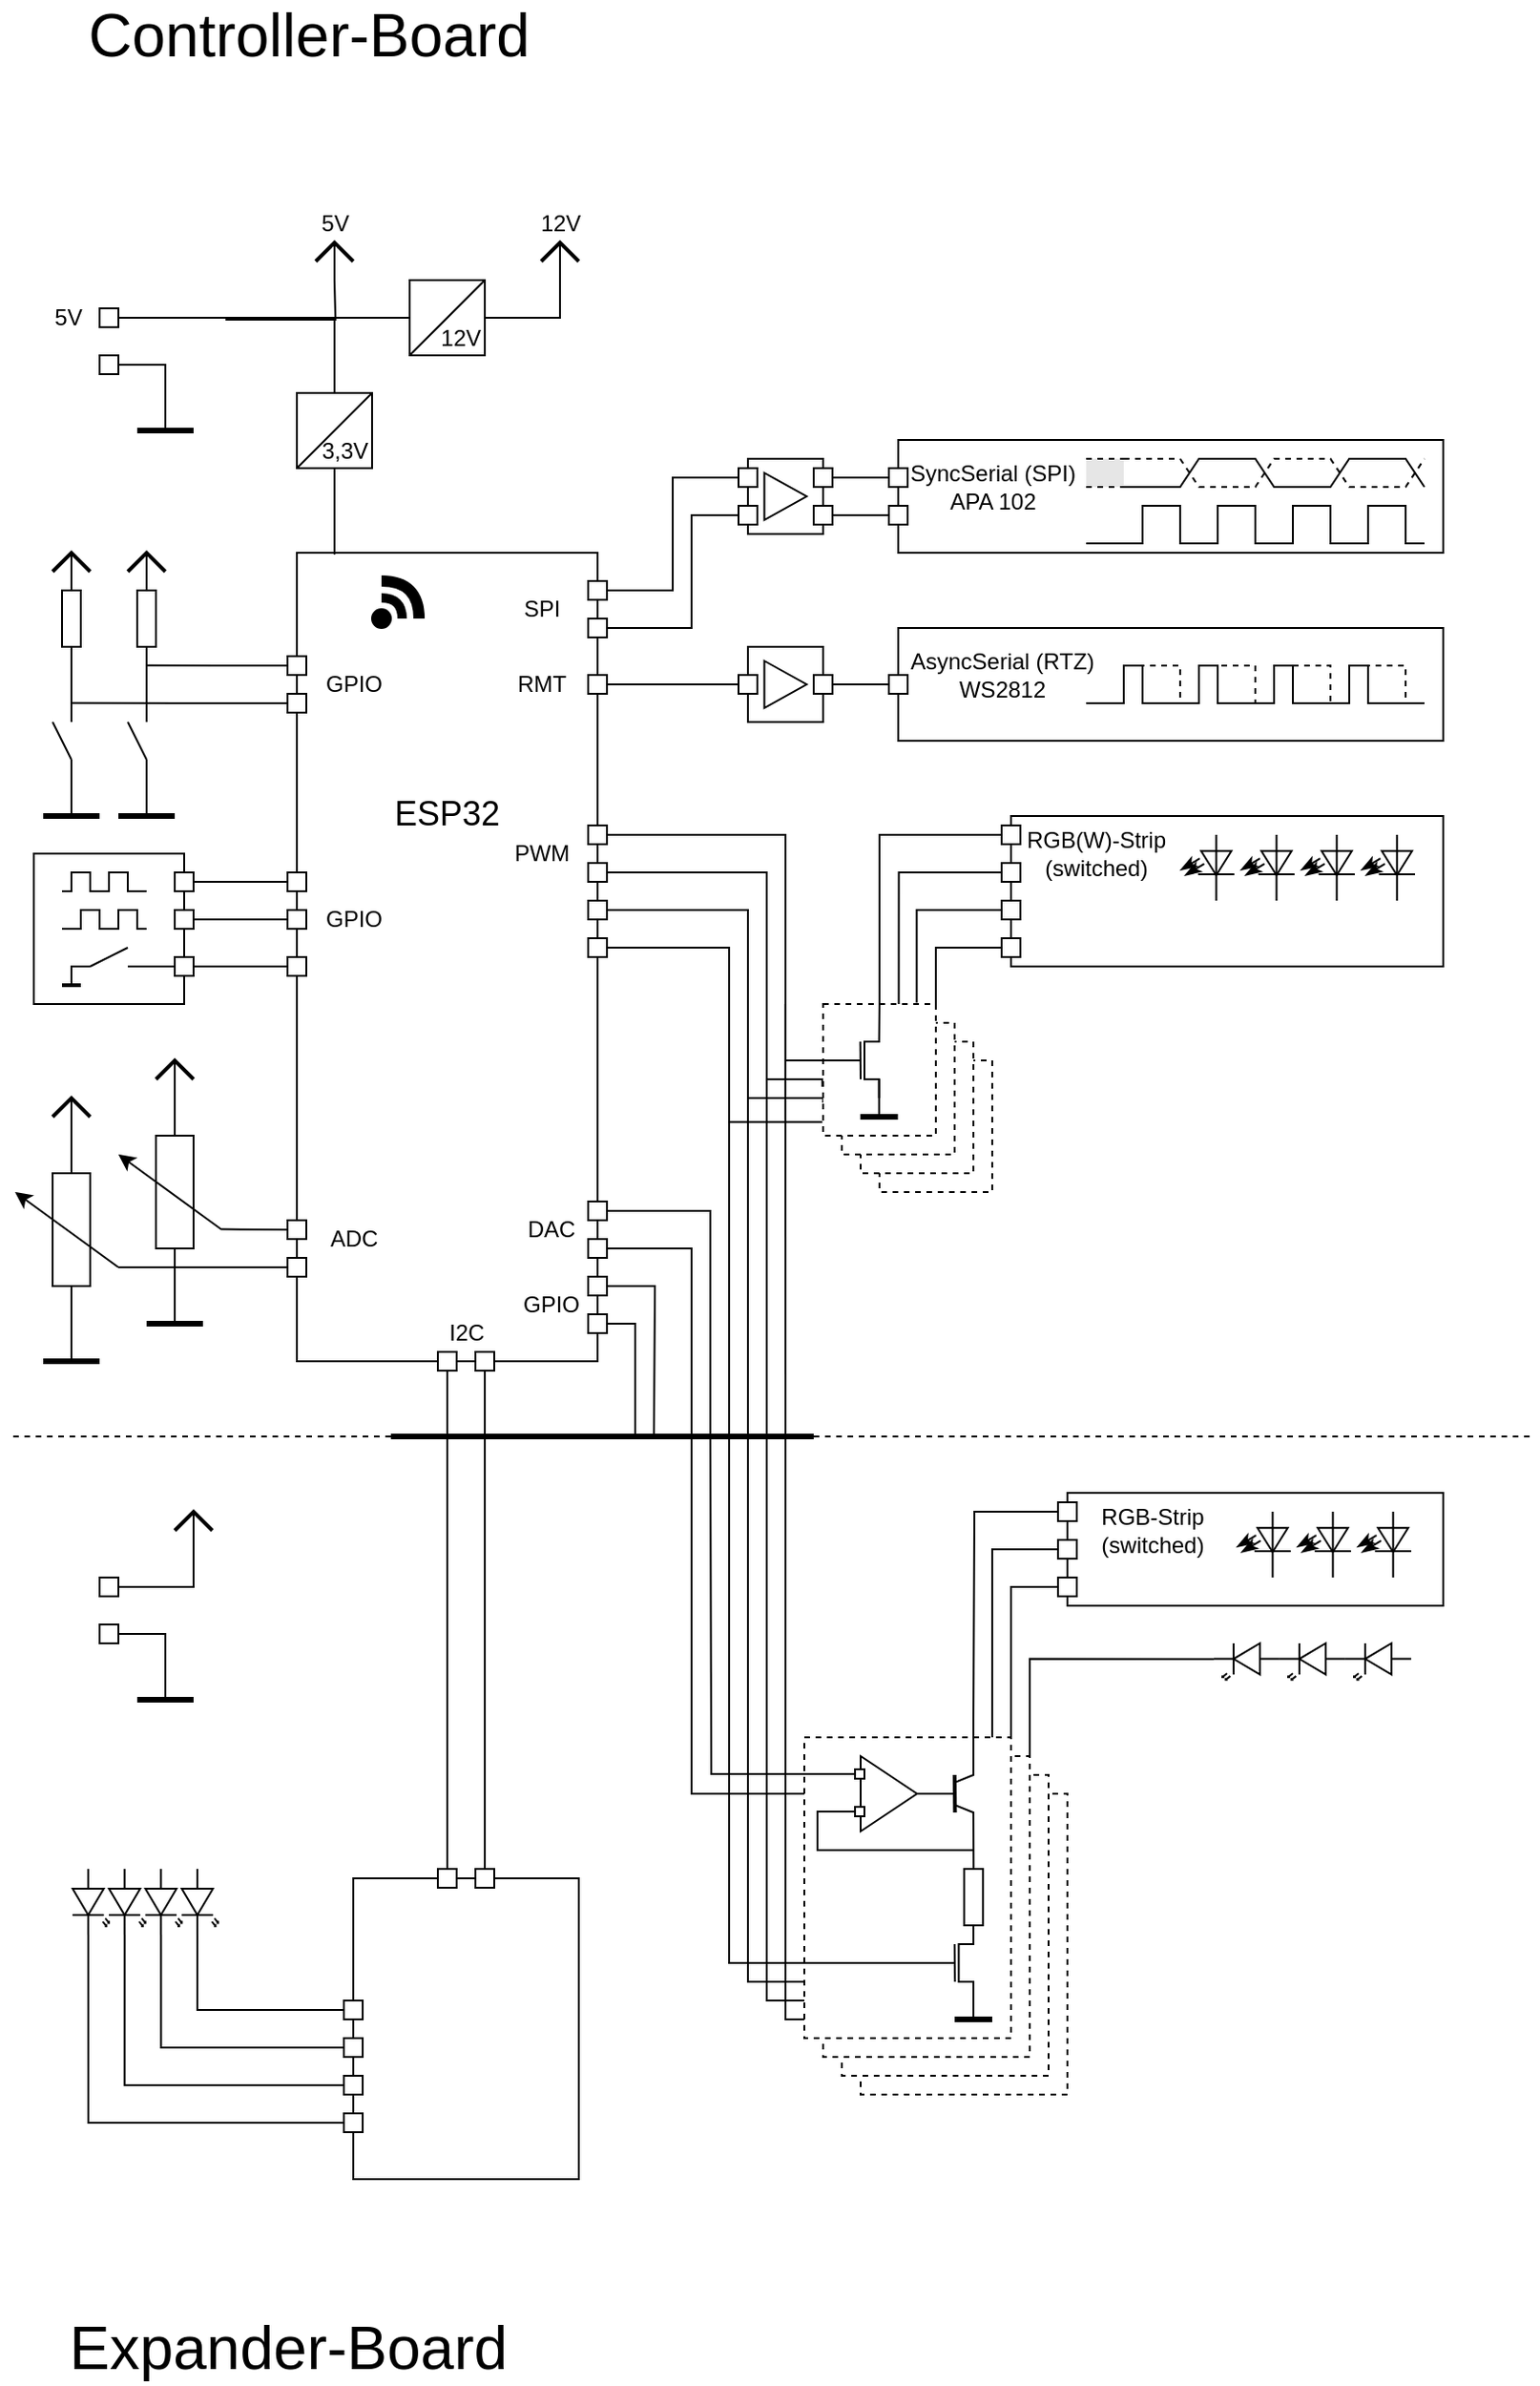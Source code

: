 <mxfile version="13.7.9" type="device"><diagram id="5iliXowaWw3lr5E19iM-" name="Seite-1"><mxGraphModel dx="1360" dy="982" grid="1" gridSize="10" guides="1" tooltips="1" connect="1" arrows="1" fold="1" page="1" pageScale="1" pageWidth="827" pageHeight="1169" math="0" shadow="0"><root><mxCell id="0"/><mxCell id="1" parent="0"/><mxCell id="WQ2S_LKRNK76enwdBOre-502" style="edgeStyle=orthogonalEdgeStyle;rounded=0;sketch=0;orthogonalLoop=1;jettySize=auto;html=1;shadow=0;startFill=0;endArrow=none;endFill=0;strokeWidth=1;" edge="1" parent="1"><mxGeometry relative="1" as="geometry"><mxPoint x="368" y="800" as="targetPoint"/><mxPoint x="445" y="1020" as="sourcePoint"/><Array as="points"><mxPoint x="445" y="990"/><mxPoint x="370" y="990"/><mxPoint x="370" y="800"/></Array></mxGeometry></mxCell><mxCell id="WQ2S_LKRNK76enwdBOre-490" style="edgeStyle=orthogonalEdgeStyle;rounded=0;sketch=0;orthogonalLoop=1;jettySize=auto;html=1;exitX=0;exitY=0.5;exitDx=0;exitDy=0;shadow=0;startArrow=none;startFill=0;endArrow=none;endFill=0;strokeColor=#000000;strokeWidth=1;" edge="1" parent="1"><mxGeometry relative="1" as="geometry"><mxPoint x="420" y="800.48" as="targetPoint"/><mxPoint x="457" y="979.98" as="sourcePoint"/><Array as="points"><mxPoint x="457" y="1110"/><mxPoint x="420" y="1110"/></Array></mxGeometry></mxCell><mxCell id="WQ2S_LKRNK76enwdBOre-489" style="edgeStyle=orthogonalEdgeStyle;rounded=0;sketch=0;orthogonalLoop=1;jettySize=auto;html=1;exitX=0;exitY=0.5;exitDx=0;exitDy=0;shadow=0;startArrow=none;startFill=0;endArrow=none;endFill=0;strokeColor=#000000;strokeWidth=1;" edge="1" parent="1"><mxGeometry relative="1" as="geometry"><mxPoint x="410" y="800.48" as="targetPoint"/><mxPoint x="447" y="979.98" as="sourcePoint"/><Array as="points"><mxPoint x="447" y="1100"/><mxPoint x="410" y="1100"/></Array></mxGeometry></mxCell><mxCell id="WQ2S_LKRNK76enwdBOre-488" style="edgeStyle=orthogonalEdgeStyle;rounded=0;sketch=0;orthogonalLoop=1;jettySize=auto;html=1;exitX=0;exitY=0.5;exitDx=0;exitDy=0;shadow=0;startArrow=none;startFill=0;endArrow=none;endFill=0;strokeColor=#000000;strokeWidth=1;" edge="1" parent="1"><mxGeometry relative="1" as="geometry"><mxPoint x="400" y="800.48" as="targetPoint"/><mxPoint x="437" y="979.98" as="sourcePoint"/><Array as="points"><mxPoint x="437" y="1090"/><mxPoint x="400" y="1090"/></Array></mxGeometry></mxCell><mxCell id="WQ2S_LKRNK76enwdBOre-401" value="" style="rounded=0;whiteSpace=wrap;html=1;comic=0;align=right;dashed=1;" vertex="1" parent="1"><mxGeometry x="470" y="600" width="60" height="70" as="geometry"/></mxCell><mxCell id="WQ2S_LKRNK76enwdBOre-400" value="" style="rounded=0;whiteSpace=wrap;html=1;comic=0;align=right;dashed=1;" vertex="1" parent="1"><mxGeometry x="460" y="590" width="60" height="70" as="geometry"/></mxCell><mxCell id="WQ2S_LKRNK76enwdBOre-399" value="" style="rounded=0;whiteSpace=wrap;html=1;comic=0;align=right;dashed=1;" vertex="1" parent="1"><mxGeometry x="450" y="580" width="60" height="70" as="geometry"/></mxCell><mxCell id="WQ2S_LKRNK76enwdBOre-390" value="" style="rounded=0;whiteSpace=wrap;html=1;comic=0;strokeColor=#000000;align=right;dashed=1;" vertex="1" parent="1"><mxGeometry x="460.0" y="990" width="110" height="160" as="geometry"/></mxCell><mxCell id="WQ2S_LKRNK76enwdBOre-389" value="" style="rounded=0;whiteSpace=wrap;html=1;comic=0;strokeColor=#000000;align=right;dashed=1;" vertex="1" parent="1"><mxGeometry x="450.0" y="980" width="110" height="160" as="geometry"/></mxCell><mxCell id="WQ2S_LKRNK76enwdBOre-387" value="" style="rounded=0;whiteSpace=wrap;html=1;comic=0;strokeColor=#000000;align=right;dashed=1;" vertex="1" parent="1"><mxGeometry x="440.0" y="970" width="110" height="160" as="geometry"/></mxCell><mxCell id="WQ2S_LKRNK76enwdBOre-177" value="" style="group" vertex="1" connectable="0" parent="1"><mxGeometry x="400" y="380" width="40" height="40" as="geometry"/></mxCell><mxCell id="WQ2S_LKRNK76enwdBOre-156" value="" style="whiteSpace=wrap;html=1;aspect=fixed;comic=0;fillColor=#FFFFFF;align=right;" vertex="1" parent="WQ2S_LKRNK76enwdBOre-177"><mxGeometry width="40" height="40" as="geometry"/></mxCell><mxCell id="WQ2S_LKRNK76enwdBOre-176" value="" style="triangle;whiteSpace=wrap;html=1;comic=0;fillColor=#FFFFFF;align=right;" vertex="1" parent="WQ2S_LKRNK76enwdBOre-177"><mxGeometry x="8.75" y="7.5" width="22.5" height="25" as="geometry"/></mxCell><mxCell id="WQ2S_LKRNK76enwdBOre-178" value="" style="group" vertex="1" connectable="0" parent="1"><mxGeometry x="400" y="280" width="40" height="40" as="geometry"/></mxCell><mxCell id="WQ2S_LKRNK76enwdBOre-150" value="" style="whiteSpace=wrap;html=1;aspect=fixed;comic=0;fillColor=#FFFFFF;align=right;" vertex="1" parent="WQ2S_LKRNK76enwdBOre-178"><mxGeometry width="40" height="40" as="geometry"/></mxCell><mxCell id="WQ2S_LKRNK76enwdBOre-151" value="" style="triangle;whiteSpace=wrap;html=1;comic=0;fillColor=#FFFFFF;align=right;" vertex="1" parent="WQ2S_LKRNK76enwdBOre-178"><mxGeometry x="8.75" y="7.5" width="22.5" height="25" as="geometry"/></mxCell><mxCell id="WQ2S_LKRNK76enwdBOre-12" value="" style="group" vertex="1" connectable="0" parent="1"><mxGeometry x="300" y="165" height="20" as="geometry"/></mxCell><mxCell id="WQ2S_LKRNK76enwdBOre-7" value="" style="endArrow=none;html=1;strokeWidth=2;rounded=0;" edge="1" parent="WQ2S_LKRNK76enwdBOre-12"><mxGeometry width="50" height="50" relative="1" as="geometry"><mxPoint x="-10" y="10" as="sourcePoint"/><mxPoint x="10" y="10" as="targetPoint"/><Array as="points"><mxPoint/></Array></mxGeometry></mxCell><mxCell id="WQ2S_LKRNK76enwdBOre-11" value="" style="endArrow=none;html=1;" edge="1" parent="WQ2S_LKRNK76enwdBOre-12"><mxGeometry width="50" height="50" relative="1" as="geometry"><mxPoint y="20" as="sourcePoint"/><mxPoint as="targetPoint"/></mxGeometry></mxCell><mxCell id="WQ2S_LKRNK76enwdBOre-13" value="" style="group;rotation=90;" vertex="1" connectable="0" parent="1"><mxGeometry x="180" y="165" height="20" as="geometry"/></mxCell><mxCell id="WQ2S_LKRNK76enwdBOre-14" value="" style="endArrow=none;html=1;strokeWidth=2;rounded=0;" edge="1" parent="WQ2S_LKRNK76enwdBOre-13"><mxGeometry width="50" height="50" relative="1" as="geometry"><mxPoint x="-10" y="10" as="sourcePoint"/><mxPoint x="10" y="10" as="targetPoint"/><Array as="points"><mxPoint/></Array></mxGeometry></mxCell><mxCell id="WQ2S_LKRNK76enwdBOre-15" value="" style="endArrow=none;html=1;" edge="1" parent="WQ2S_LKRNK76enwdBOre-13"><mxGeometry width="50" height="50" relative="1" as="geometry"><mxPoint y="20" as="sourcePoint"/><mxPoint as="targetPoint"/></mxGeometry></mxCell><mxCell id="WQ2S_LKRNK76enwdBOre-19" style="edgeStyle=orthogonalEdgeStyle;rounded=0;orthogonalLoop=1;jettySize=auto;html=1;exitX=1;exitY=0.5;exitDx=0;exitDy=0;entryX=0;entryY=0.5;entryDx=0;entryDy=0;strokeColor=none;" edge="1" parent="1" source="WQ2S_LKRNK76enwdBOre-16" target="WQ2S_LKRNK76enwdBOre-1"><mxGeometry relative="1" as="geometry"/></mxCell><mxCell id="WQ2S_LKRNK76enwdBOre-133" style="edgeStyle=orthogonalEdgeStyle;rounded=0;orthogonalLoop=1;jettySize=auto;html=1;exitX=1;exitY=0.5;exitDx=0;exitDy=0;entryX=0.5;entryY=0;entryDx=0;entryDy=0;endArrow=none;endFill=0;strokeWidth=1;" edge="1" parent="1" source="WQ2S_LKRNK76enwdBOre-16" target="WQ2S_LKRNK76enwdBOre-5"><mxGeometry relative="1" as="geometry"/></mxCell><mxCell id="WQ2S_LKRNK76enwdBOre-134" style="edgeStyle=orthogonalEdgeStyle;rounded=0;orthogonalLoop=1;jettySize=auto;html=1;exitX=1;exitY=0.5;exitDx=0;exitDy=0;endArrow=none;endFill=0;strokeWidth=1;" edge="1" parent="1" source="WQ2S_LKRNK76enwdBOre-16"><mxGeometry relative="1" as="geometry"><mxPoint x="180" y="185" as="targetPoint"/></mxGeometry></mxCell><mxCell id="WQ2S_LKRNK76enwdBOre-135" style="edgeStyle=orthogonalEdgeStyle;rounded=0;orthogonalLoop=1;jettySize=auto;html=1;exitX=1;exitY=0.5;exitDx=0;exitDy=0;endArrow=none;endFill=0;strokeWidth=1;" edge="1" parent="1" source="WQ2S_LKRNK76enwdBOre-16"><mxGeometry relative="1" as="geometry"><mxPoint x="220" y="205" as="targetPoint"/></mxGeometry></mxCell><mxCell id="WQ2S_LKRNK76enwdBOre-16" value="" style="whiteSpace=wrap;html=1;aspect=fixed;shadow=0;" vertex="1" parent="1"><mxGeometry x="55" y="200" width="10" height="10" as="geometry"/></mxCell><mxCell id="WQ2S_LKRNK76enwdBOre-23" value="&lt;font style=&quot;font-size: 18px&quot;&gt;ESP32&lt;br&gt;&lt;br&gt;&lt;br&gt;&lt;br&gt;&lt;br&gt;&lt;br&gt;&lt;br&gt;&lt;br&gt;&lt;/font&gt;" style="rounded=0;whiteSpace=wrap;html=1;" vertex="1" parent="1"><mxGeometry x="160" y="330" width="160" height="430" as="geometry"/></mxCell><mxCell id="WQ2S_LKRNK76enwdBOre-64" value="" style="group" vertex="1" connectable="0" parent="1"><mxGeometry x="65" y="330" width="30" height="140" as="geometry"/></mxCell><mxCell id="WQ2S_LKRNK76enwdBOre-36" value="" style="endArrow=none;html=1;" edge="1" parent="WQ2S_LKRNK76enwdBOre-64"><mxGeometry y="60" width="50" height="50" as="geometry"><mxPoint x="15" y="110" as="sourcePoint"/><mxPoint x="5" y="90" as="targetPoint"/></mxGeometry></mxCell><mxCell id="WQ2S_LKRNK76enwdBOre-41" value="" style="group" vertex="1" connectable="0" parent="WQ2S_LKRNK76enwdBOre-64"><mxGeometry x="15" height="20" as="geometry"/></mxCell><mxCell id="WQ2S_LKRNK76enwdBOre-42" value="" style="endArrow=none;html=1;strokeWidth=2;rounded=0;" edge="1" parent="WQ2S_LKRNK76enwdBOre-41"><mxGeometry width="50" height="50" relative="1" as="geometry"><mxPoint x="-10" y="10" as="sourcePoint"/><mxPoint x="10" y="10" as="targetPoint"/><Array as="points"><mxPoint/></Array></mxGeometry></mxCell><mxCell id="WQ2S_LKRNK76enwdBOre-43" value="" style="endArrow=none;html=1;" edge="1" parent="WQ2S_LKRNK76enwdBOre-41"><mxGeometry width="50" height="50" relative="1" as="geometry"><mxPoint y="20" as="sourcePoint"/><mxPoint as="targetPoint"/></mxGeometry></mxCell><mxCell id="WQ2S_LKRNK76enwdBOre-45" value="" style="endArrow=none;html=1;strokeWidth=1;" edge="1" parent="WQ2S_LKRNK76enwdBOre-64" source="WQ2S_LKRNK76enwdBOre-32"><mxGeometry width="50" height="50" as="geometry"><mxPoint x="15" y="120" as="sourcePoint"/><mxPoint x="15" y="20" as="targetPoint"/></mxGeometry></mxCell><mxCell id="WQ2S_LKRNK76enwdBOre-46" value="" style="group" vertex="1" connectable="0" parent="WQ2S_LKRNK76enwdBOre-64"><mxGeometry y="120" width="30" height="20" as="geometry"/></mxCell><mxCell id="WQ2S_LKRNK76enwdBOre-47" value="" style="endArrow=none;html=1;" edge="1" parent="WQ2S_LKRNK76enwdBOre-46"><mxGeometry width="50" height="50" relative="1" as="geometry"><mxPoint x="15" y="20" as="sourcePoint"/><mxPoint x="15" as="targetPoint"/></mxGeometry></mxCell><mxCell id="WQ2S_LKRNK76enwdBOre-48" value="" style="endArrow=none;html=1;strokeWidth=3;" edge="1" parent="WQ2S_LKRNK76enwdBOre-46"><mxGeometry width="50" height="50" relative="1" as="geometry"><mxPoint y="20" as="sourcePoint"/><mxPoint x="30" y="20" as="targetPoint"/></mxGeometry></mxCell><mxCell id="WQ2S_LKRNK76enwdBOre-32" value="" style="rounded=0;whiteSpace=wrap;html=1;" vertex="1" parent="WQ2S_LKRNK76enwdBOre-64"><mxGeometry x="10" y="20" width="10" height="30" as="geometry"/></mxCell><mxCell id="WQ2S_LKRNK76enwdBOre-62" value="" style="endArrow=none;html=1;strokeWidth=1;" edge="1" parent="WQ2S_LKRNK76enwdBOre-64" target="WQ2S_LKRNK76enwdBOre-32"><mxGeometry width="50" height="50" as="geometry"><mxPoint x="15" y="90" as="sourcePoint"/><mxPoint x="15" y="20" as="targetPoint"/></mxGeometry></mxCell><mxCell id="WQ2S_LKRNK76enwdBOre-63" value="" style="endArrow=none;html=1;strokeWidth=1;" edge="1" parent="WQ2S_LKRNK76enwdBOre-64"><mxGeometry y="30" width="50" height="50" as="geometry"><mxPoint x="15" y="120" as="sourcePoint"/><mxPoint x="15" y="110" as="targetPoint"/></mxGeometry></mxCell><mxCell id="WQ2S_LKRNK76enwdBOre-65" value="" style="group" vertex="1" connectable="0" parent="1"><mxGeometry x="25" y="330" width="30" height="140" as="geometry"/></mxCell><mxCell id="WQ2S_LKRNK76enwdBOre-66" value="" style="endArrow=none;html=1;" edge="1" parent="WQ2S_LKRNK76enwdBOre-65"><mxGeometry y="60" width="50" height="50" as="geometry"><mxPoint x="15" y="110" as="sourcePoint"/><mxPoint x="5" y="90" as="targetPoint"/></mxGeometry></mxCell><mxCell id="WQ2S_LKRNK76enwdBOre-67" value="" style="group" vertex="1" connectable="0" parent="WQ2S_LKRNK76enwdBOre-65"><mxGeometry x="15" height="20" as="geometry"/></mxCell><mxCell id="WQ2S_LKRNK76enwdBOre-68" value="" style="endArrow=none;html=1;strokeWidth=2;rounded=0;" edge="1" parent="WQ2S_LKRNK76enwdBOre-67"><mxGeometry width="50" height="50" relative="1" as="geometry"><mxPoint x="-10" y="10" as="sourcePoint"/><mxPoint x="10" y="10" as="targetPoint"/><Array as="points"><mxPoint/></Array></mxGeometry></mxCell><mxCell id="WQ2S_LKRNK76enwdBOre-69" value="" style="endArrow=none;html=1;" edge="1" parent="WQ2S_LKRNK76enwdBOre-67"><mxGeometry width="50" height="50" relative="1" as="geometry"><mxPoint y="20" as="sourcePoint"/><mxPoint as="targetPoint"/></mxGeometry></mxCell><mxCell id="WQ2S_LKRNK76enwdBOre-70" value="" style="endArrow=none;html=1;strokeWidth=1;" edge="1" parent="WQ2S_LKRNK76enwdBOre-65" source="WQ2S_LKRNK76enwdBOre-74"><mxGeometry width="50" height="50" as="geometry"><mxPoint x="15" y="120" as="sourcePoint"/><mxPoint x="15" y="20" as="targetPoint"/></mxGeometry></mxCell><mxCell id="WQ2S_LKRNK76enwdBOre-71" value="" style="group" vertex="1" connectable="0" parent="WQ2S_LKRNK76enwdBOre-65"><mxGeometry y="120" width="30" height="20" as="geometry"/></mxCell><mxCell id="WQ2S_LKRNK76enwdBOre-72" value="" style="endArrow=none;html=1;" edge="1" parent="WQ2S_LKRNK76enwdBOre-71"><mxGeometry width="50" height="50" relative="1" as="geometry"><mxPoint x="15" y="20" as="sourcePoint"/><mxPoint x="15" as="targetPoint"/></mxGeometry></mxCell><mxCell id="WQ2S_LKRNK76enwdBOre-73" value="" style="endArrow=none;html=1;strokeWidth=3;" edge="1" parent="WQ2S_LKRNK76enwdBOre-71"><mxGeometry width="50" height="50" relative="1" as="geometry"><mxPoint y="20" as="sourcePoint"/><mxPoint x="30" y="20" as="targetPoint"/></mxGeometry></mxCell><mxCell id="WQ2S_LKRNK76enwdBOre-74" value="" style="rounded=0;whiteSpace=wrap;html=1;" vertex="1" parent="WQ2S_LKRNK76enwdBOre-65"><mxGeometry x="10" y="20" width="10" height="30" as="geometry"/></mxCell><mxCell id="WQ2S_LKRNK76enwdBOre-75" value="" style="endArrow=none;html=1;strokeWidth=1;" edge="1" parent="WQ2S_LKRNK76enwdBOre-65" target="WQ2S_LKRNK76enwdBOre-74"><mxGeometry width="50" height="50" as="geometry"><mxPoint x="15" y="90" as="sourcePoint"/><mxPoint x="15" y="20" as="targetPoint"/></mxGeometry></mxCell><mxCell id="WQ2S_LKRNK76enwdBOre-76" value="" style="endArrow=none;html=1;strokeWidth=1;" edge="1" parent="WQ2S_LKRNK76enwdBOre-65"><mxGeometry y="30" width="50" height="50" as="geometry"><mxPoint x="15" y="120" as="sourcePoint"/><mxPoint x="15" y="110" as="targetPoint"/></mxGeometry></mxCell><mxCell id="WQ2S_LKRNK76enwdBOre-77" value="" style="whiteSpace=wrap;html=1;aspect=fixed;comic=0;fillColor=#FFFFFF;" vertex="1" parent="1"><mxGeometry x="20" y="490" width="80" height="80" as="geometry"/></mxCell><mxCell id="WQ2S_LKRNK76enwdBOre-80" value="" style="group" vertex="1" connectable="0" parent="1"><mxGeometry x="40" y="500" width="35" height="30" as="geometry"/></mxCell><mxCell id="WQ2S_LKRNK76enwdBOre-78" value="" style="endArrow=none;html=1;strokeWidth=1;rounded=0;" edge="1" parent="WQ2S_LKRNK76enwdBOre-80"><mxGeometry width="50" height="50" relative="1" as="geometry"><mxPoint x="-5" y="10" as="sourcePoint"/><mxPoint x="40" y="10" as="targetPoint"/><Array as="points"><mxPoint y="10"/><mxPoint/><mxPoint x="10"/><mxPoint x="10" y="10"/><mxPoint x="20" y="10"/><mxPoint x="20"/><mxPoint x="30"/><mxPoint x="30" y="10"/></Array></mxGeometry></mxCell><mxCell id="WQ2S_LKRNK76enwdBOre-79" value="" style="endArrow=none;html=1;strokeWidth=1;rounded=0;" edge="1" parent="WQ2S_LKRNK76enwdBOre-80"><mxGeometry width="50" height="50" relative="1" as="geometry"><mxPoint x="-5" y="30" as="sourcePoint"/><mxPoint x="40" y="30" as="targetPoint"/><Array as="points"><mxPoint x="5" y="30"/><mxPoint x="5" y="20"/><mxPoint x="15" y="20"/><mxPoint x="15" y="30"/><mxPoint x="25" y="30"/><mxPoint x="25" y="20"/><mxPoint x="35" y="20"/><mxPoint x="35" y="30"/></Array></mxGeometry></mxCell><mxCell id="WQ2S_LKRNK76enwdBOre-82" value="" style="endArrow=none;html=1;strokeWidth=1;" edge="1" parent="1"><mxGeometry width="50" height="50" relative="1" as="geometry"><mxPoint x="50" y="550" as="sourcePoint"/><mxPoint x="70" y="540" as="targetPoint"/></mxGeometry></mxCell><mxCell id="WQ2S_LKRNK76enwdBOre-85" style="edgeStyle=orthogonalEdgeStyle;rounded=0;orthogonalLoop=1;jettySize=auto;html=1;exitX=0;exitY=0.5;exitDx=0;exitDy=0;endArrow=none;endFill=0;strokeWidth=1;" edge="1" parent="1" source="WQ2S_LKRNK76enwdBOre-83"><mxGeometry relative="1" as="geometry"><mxPoint x="80" y="389.907" as="targetPoint"/></mxGeometry></mxCell><mxCell id="WQ2S_LKRNK76enwdBOre-83" value="" style="whiteSpace=wrap;html=1;aspect=fixed;comic=0;fillColor=#FFFFFF;" vertex="1" parent="1"><mxGeometry x="155" y="385" width="10" height="10" as="geometry"/></mxCell><mxCell id="WQ2S_LKRNK76enwdBOre-86" style="edgeStyle=orthogonalEdgeStyle;rounded=0;orthogonalLoop=1;jettySize=auto;html=1;exitX=0;exitY=0.5;exitDx=0;exitDy=0;endArrow=none;endFill=0;strokeWidth=1;" edge="1" parent="1" source="WQ2S_LKRNK76enwdBOre-84"><mxGeometry relative="1" as="geometry"><mxPoint x="40" y="409.907" as="targetPoint"/></mxGeometry></mxCell><mxCell id="WQ2S_LKRNK76enwdBOre-84" value="" style="whiteSpace=wrap;html=1;aspect=fixed;comic=0;fillColor=#FFFFFF;" vertex="1" parent="1"><mxGeometry x="155" y="405" width="10" height="10" as="geometry"/></mxCell><mxCell id="WQ2S_LKRNK76enwdBOre-87" value="" style="whiteSpace=wrap;html=1;aspect=fixed;comic=0;fillColor=#FFFFFF;" vertex="1" parent="1"><mxGeometry x="155" y="520" width="10" height="10" as="geometry"/></mxCell><mxCell id="WQ2S_LKRNK76enwdBOre-88" value="" style="whiteSpace=wrap;html=1;aspect=fixed;comic=0;fillColor=#FFFFFF;" vertex="1" parent="1"><mxGeometry x="155" y="500" width="10" height="10" as="geometry"/></mxCell><mxCell id="WQ2S_LKRNK76enwdBOre-127" style="edgeStyle=orthogonalEdgeStyle;rounded=0;orthogonalLoop=1;jettySize=auto;html=1;exitX=1;exitY=0.5;exitDx=0;exitDy=0;entryX=0;entryY=0.5;entryDx=0;entryDy=0;endArrow=none;endFill=0;strokeWidth=1;" edge="1" parent="1" source="WQ2S_LKRNK76enwdBOre-89" target="WQ2S_LKRNK76enwdBOre-87"><mxGeometry relative="1" as="geometry"/></mxCell><mxCell id="WQ2S_LKRNK76enwdBOre-89" value="" style="whiteSpace=wrap;html=1;aspect=fixed;comic=0;fillColor=#FFFFFF;" vertex="1" parent="1"><mxGeometry x="95" y="520" width="10" height="10" as="geometry"/></mxCell><mxCell id="WQ2S_LKRNK76enwdBOre-126" style="edgeStyle=orthogonalEdgeStyle;rounded=0;orthogonalLoop=1;jettySize=auto;html=1;exitX=1;exitY=0.5;exitDx=0;exitDy=0;entryX=0;entryY=0.5;entryDx=0;entryDy=0;endArrow=none;endFill=0;strokeWidth=1;" edge="1" parent="1" source="WQ2S_LKRNK76enwdBOre-90" target="WQ2S_LKRNK76enwdBOre-88"><mxGeometry relative="1" as="geometry"/></mxCell><mxCell id="WQ2S_LKRNK76enwdBOre-90" value="" style="whiteSpace=wrap;html=1;aspect=fixed;comic=0;fillColor=#FFFFFF;" vertex="1" parent="1"><mxGeometry x="95" y="500" width="10" height="10" as="geometry"/></mxCell><mxCell id="WQ2S_LKRNK76enwdBOre-128" style="edgeStyle=orthogonalEdgeStyle;rounded=0;orthogonalLoop=1;jettySize=auto;html=1;exitX=0;exitY=0.5;exitDx=0;exitDy=0;entryX=1;entryY=0.5;entryDx=0;entryDy=0;endArrow=none;endFill=0;strokeWidth=1;" edge="1" parent="1" source="WQ2S_LKRNK76enwdBOre-91" target="WQ2S_LKRNK76enwdBOre-93"><mxGeometry relative="1" as="geometry"/></mxCell><mxCell id="WQ2S_LKRNK76enwdBOre-91" value="" style="whiteSpace=wrap;html=1;aspect=fixed;comic=0;fillColor=#FFFFFF;" vertex="1" parent="1"><mxGeometry x="155" y="545" width="10" height="10" as="geometry"/></mxCell><mxCell id="WQ2S_LKRNK76enwdBOre-93" value="" style="whiteSpace=wrap;html=1;aspect=fixed;comic=0;fillColor=#FFFFFF;" vertex="1" parent="1"><mxGeometry x="95" y="545" width="10" height="10" as="geometry"/></mxCell><mxCell id="WQ2S_LKRNK76enwdBOre-94" value="" style="endArrow=none;html=1;strokeWidth=1;entryX=0;entryY=0.5;entryDx=0;entryDy=0;" edge="1" parent="1" target="WQ2S_LKRNK76enwdBOre-93"><mxGeometry width="50" height="50" relative="1" as="geometry"><mxPoint x="70" y="550" as="sourcePoint"/><mxPoint x="80" y="550" as="targetPoint"/></mxGeometry></mxCell><mxCell id="WQ2S_LKRNK76enwdBOre-95" value="" style="endArrow=none;html=1;strokeWidth=1;rounded=0;" edge="1" parent="1"><mxGeometry width="50" height="50" relative="1" as="geometry"><mxPoint x="40" y="560" as="sourcePoint"/><mxPoint x="50" y="550" as="targetPoint"/><Array as="points"><mxPoint x="40" y="550"/></Array></mxGeometry></mxCell><mxCell id="WQ2S_LKRNK76enwdBOre-96" value="" style="endArrow=none;html=1;strokeWidth=2;" edge="1" parent="1"><mxGeometry width="50" height="50" relative="1" as="geometry"><mxPoint x="35" y="560" as="sourcePoint"/><mxPoint x="45" y="560" as="targetPoint"/></mxGeometry></mxCell><mxCell id="WQ2S_LKRNK76enwdBOre-114" value="" style="group" vertex="1" connectable="0" parent="1"><mxGeometry x="10" y="620" width="55" height="140" as="geometry"/></mxCell><mxCell id="WQ2S_LKRNK76enwdBOre-99" value="" style="group" vertex="1" connectable="0" parent="WQ2S_LKRNK76enwdBOre-114"><mxGeometry x="30" height="20" as="geometry"/></mxCell><mxCell id="WQ2S_LKRNK76enwdBOre-100" value="" style="endArrow=none;html=1;strokeWidth=2;rounded=0;" edge="1" parent="WQ2S_LKRNK76enwdBOre-99"><mxGeometry width="50" height="50" relative="1" as="geometry"><mxPoint x="-10" y="10" as="sourcePoint"/><mxPoint x="10" y="10" as="targetPoint"/><Array as="points"><mxPoint/></Array></mxGeometry></mxCell><mxCell id="WQ2S_LKRNK76enwdBOre-101" value="" style="endArrow=none;html=1;" edge="1" parent="WQ2S_LKRNK76enwdBOre-99"><mxGeometry width="50" height="50" relative="1" as="geometry"><mxPoint y="120" as="sourcePoint"/><mxPoint as="targetPoint"/></mxGeometry></mxCell><mxCell id="WQ2S_LKRNK76enwdBOre-102" value="" style="group" vertex="1" connectable="0" parent="WQ2S_LKRNK76enwdBOre-114"><mxGeometry x="15" y="120" width="30" height="20" as="geometry"/></mxCell><mxCell id="WQ2S_LKRNK76enwdBOre-103" value="" style="endArrow=none;html=1;" edge="1" parent="WQ2S_LKRNK76enwdBOre-102"><mxGeometry width="50" height="50" relative="1" as="geometry"><mxPoint x="15" y="20" as="sourcePoint"/><mxPoint x="15" as="targetPoint"/></mxGeometry></mxCell><mxCell id="WQ2S_LKRNK76enwdBOre-104" value="" style="endArrow=none;html=1;strokeWidth=3;" edge="1" parent="WQ2S_LKRNK76enwdBOre-102"><mxGeometry width="50" height="50" relative="1" as="geometry"><mxPoint y="20" as="sourcePoint"/><mxPoint x="30" y="20" as="targetPoint"/></mxGeometry></mxCell><mxCell id="WQ2S_LKRNK76enwdBOre-98" value="" style="rounded=0;whiteSpace=wrap;html=1;comic=0;fillColor=#FFFFFF;" vertex="1" parent="WQ2S_LKRNK76enwdBOre-114"><mxGeometry x="20" y="40" width="20" height="60" as="geometry"/></mxCell><mxCell id="WQ2S_LKRNK76enwdBOre-105" value="" style="endArrow=classic;html=1;strokeWidth=1;" edge="1" parent="WQ2S_LKRNK76enwdBOre-114"><mxGeometry width="50" height="50" relative="1" as="geometry"><mxPoint x="55" y="90" as="sourcePoint"/><mxPoint y="50" as="targetPoint"/></mxGeometry></mxCell><mxCell id="WQ2S_LKRNK76enwdBOre-115" value="" style="group" vertex="1" connectable="0" parent="1"><mxGeometry x="65" y="600" width="55" height="140" as="geometry"/></mxCell><mxCell id="WQ2S_LKRNK76enwdBOre-116" value="" style="group" vertex="1" connectable="0" parent="WQ2S_LKRNK76enwdBOre-115"><mxGeometry x="30" height="20" as="geometry"/></mxCell><mxCell id="WQ2S_LKRNK76enwdBOre-117" value="" style="endArrow=none;html=1;strokeWidth=2;rounded=0;" edge="1" parent="WQ2S_LKRNK76enwdBOre-116"><mxGeometry width="50" height="50" relative="1" as="geometry"><mxPoint x="-10" y="10" as="sourcePoint"/><mxPoint x="10" y="10" as="targetPoint"/><Array as="points"><mxPoint/></Array></mxGeometry></mxCell><mxCell id="WQ2S_LKRNK76enwdBOre-118" value="" style="endArrow=none;html=1;" edge="1" parent="WQ2S_LKRNK76enwdBOre-116"><mxGeometry width="50" height="50" relative="1" as="geometry"><mxPoint y="120" as="sourcePoint"/><mxPoint as="targetPoint"/></mxGeometry></mxCell><mxCell id="WQ2S_LKRNK76enwdBOre-119" value="" style="group" vertex="1" connectable="0" parent="WQ2S_LKRNK76enwdBOre-115"><mxGeometry x="15" y="120" width="30" height="20" as="geometry"/></mxCell><mxCell id="WQ2S_LKRNK76enwdBOre-120" value="" style="endArrow=none;html=1;" edge="1" parent="WQ2S_LKRNK76enwdBOre-119"><mxGeometry width="50" height="50" relative="1" as="geometry"><mxPoint x="15" y="20" as="sourcePoint"/><mxPoint x="15" as="targetPoint"/></mxGeometry></mxCell><mxCell id="WQ2S_LKRNK76enwdBOre-121" value="" style="endArrow=none;html=1;strokeWidth=3;" edge="1" parent="WQ2S_LKRNK76enwdBOre-119"><mxGeometry width="50" height="50" relative="1" as="geometry"><mxPoint y="20" as="sourcePoint"/><mxPoint x="30" y="20" as="targetPoint"/></mxGeometry></mxCell><mxCell id="WQ2S_LKRNK76enwdBOre-122" value="" style="rounded=0;whiteSpace=wrap;html=1;comic=0;fillColor=#FFFFFF;" vertex="1" parent="WQ2S_LKRNK76enwdBOre-115"><mxGeometry x="20" y="40" width="20" height="60" as="geometry"/></mxCell><mxCell id="WQ2S_LKRNK76enwdBOre-123" value="" style="endArrow=classic;html=1;strokeWidth=1;" edge="1" parent="WQ2S_LKRNK76enwdBOre-115"><mxGeometry width="50" height="50" relative="1" as="geometry"><mxPoint x="55" y="90" as="sourcePoint"/><mxPoint y="50" as="targetPoint"/></mxGeometry></mxCell><mxCell id="WQ2S_LKRNK76enwdBOre-124" value="" style="endArrow=none;html=1;strokeWidth=1;" edge="1" parent="WQ2S_LKRNK76enwdBOre-115"><mxGeometry width="50" height="50" relative="1" as="geometry"><mxPoint y="110" as="sourcePoint"/><mxPoint x="90" y="110" as="targetPoint"/><Array as="points"/></mxGeometry></mxCell><mxCell id="WQ2S_LKRNK76enwdBOre-125" value="" style="whiteSpace=wrap;html=1;aspect=fixed;comic=0;fillColor=#FFFFFF;" vertex="1" parent="1"><mxGeometry x="155" y="685" width="10" height="10" as="geometry"/></mxCell><mxCell id="WQ2S_LKRNK76enwdBOre-137" style="edgeStyle=orthogonalEdgeStyle;rounded=0;orthogonalLoop=1;jettySize=auto;html=1;exitX=1;exitY=0.5;exitDx=0;exitDy=0;endArrow=none;endFill=0;strokeWidth=1;" edge="1" parent="1" source="WQ2S_LKRNK76enwdBOre-1"><mxGeometry relative="1" as="geometry"><mxPoint x="300" y="185" as="targetPoint"/><Array as="points"><mxPoint x="300" y="205"/></Array></mxGeometry></mxCell><mxCell id="WQ2S_LKRNK76enwdBOre-1" value="12V" style="whiteSpace=wrap;html=1;aspect=fixed;align=right;verticalAlign=bottom;" vertex="1" parent="1"><mxGeometry x="220" y="185" width="40" height="40" as="geometry"/></mxCell><mxCell id="WQ2S_LKRNK76enwdBOre-2" value="" style="endArrow=none;html=1;entryX=1;entryY=0;entryDx=0;entryDy=0;exitX=0;exitY=1;exitDx=0;exitDy=0;" edge="1" parent="1" source="WQ2S_LKRNK76enwdBOre-1" target="WQ2S_LKRNK76enwdBOre-1"><mxGeometry width="50" height="50" relative="1" as="geometry"><mxPoint x="228" y="313" as="sourcePoint"/><mxPoint x="278" y="263" as="targetPoint"/></mxGeometry></mxCell><mxCell id="WQ2S_LKRNK76enwdBOre-131" value="5V" style="text;html=1;align=center;verticalAlign=middle;resizable=0;points=[];autosize=1;" vertex="1" parent="1"><mxGeometry x="165" y="145" width="30" height="20" as="geometry"/></mxCell><mxCell id="WQ2S_LKRNK76enwdBOre-139" style="edgeStyle=orthogonalEdgeStyle;rounded=0;orthogonalLoop=1;jettySize=auto;html=1;exitX=0.5;exitY=1;exitDx=0;exitDy=0;entryX=0.125;entryY=0.002;entryDx=0;entryDy=0;entryPerimeter=0;endArrow=none;endFill=0;strokeWidth=1;" edge="1" parent="1" source="WQ2S_LKRNK76enwdBOre-5" target="WQ2S_LKRNK76enwdBOre-23"><mxGeometry relative="1" as="geometry"/></mxCell><mxCell id="WQ2S_LKRNK76enwdBOre-5" value="3,3V" style="whiteSpace=wrap;html=1;aspect=fixed;verticalAlign=bottom;align=right;" vertex="1" parent="1"><mxGeometry x="160" y="245" width="40" height="40" as="geometry"/></mxCell><mxCell id="WQ2S_LKRNK76enwdBOre-6" value="" style="endArrow=none;html=1;entryX=1;entryY=0;entryDx=0;entryDy=0;exitX=0;exitY=1;exitDx=0;exitDy=0;" edge="1" parent="1" target="WQ2S_LKRNK76enwdBOre-5" source="WQ2S_LKRNK76enwdBOre-5"><mxGeometry width="50" height="50" relative="1" as="geometry"><mxPoint x="238" y="418" as="sourcePoint"/><mxPoint x="288" y="368" as="targetPoint"/></mxGeometry></mxCell><mxCell id="WQ2S_LKRNK76enwdBOre-136" value="12V" style="text;html=1;align=center;verticalAlign=middle;resizable=0;points=[];autosize=1;" vertex="1" parent="1"><mxGeometry x="280" y="145" width="40" height="20" as="geometry"/></mxCell><mxCell id="WQ2S_LKRNK76enwdBOre-138" value="5V" style="text;html=1;align=center;verticalAlign=middle;resizable=0;points=[];autosize=1;" vertex="1" parent="1"><mxGeometry x="22.5" y="195" width="30" height="20" as="geometry"/></mxCell><mxCell id="WQ2S_LKRNK76enwdBOre-144" value="" style="whiteSpace=wrap;html=1;aspect=fixed;comic=0;fillColor=#FFFFFF;" vertex="1" parent="1"><mxGeometry x="155" y="705" width="10" height="10" as="geometry"/></mxCell><mxCell id="WQ2S_LKRNK76enwdBOre-146" value="" style="endArrow=none;html=1;strokeWidth=1;entryX=0;entryY=0.5;entryDx=0;entryDy=0;" edge="1" parent="1" target="WQ2S_LKRNK76enwdBOre-125"><mxGeometry width="50" height="50" relative="1" as="geometry"><mxPoint x="120" y="689.8" as="sourcePoint"/><mxPoint x="210" y="689.8" as="targetPoint"/><Array as="points"/></mxGeometry></mxCell><mxCell id="WQ2S_LKRNK76enwdBOre-147" value="GPIO" style="text;html=1;align=center;verticalAlign=middle;resizable=0;points=[];autosize=1;" vertex="1" parent="1"><mxGeometry x="165" y="390" width="50" height="20" as="geometry"/></mxCell><mxCell id="WQ2S_LKRNK76enwdBOre-148" value="GPIO" style="text;html=1;align=center;verticalAlign=middle;resizable=0;points=[];autosize=1;" vertex="1" parent="1"><mxGeometry x="165" y="515" width="50" height="20" as="geometry"/></mxCell><mxCell id="WQ2S_LKRNK76enwdBOre-149" value="ADC" style="text;html=1;align=center;verticalAlign=middle;resizable=0;points=[];autosize=1;" vertex="1" parent="1"><mxGeometry x="170" y="685" width="40" height="20" as="geometry"/></mxCell><mxCell id="WQ2S_LKRNK76enwdBOre-158" value="" style="rounded=0;whiteSpace=wrap;html=1;comic=0;fillColor=#FFFFFF;align=left;" vertex="1" parent="1"><mxGeometry x="480" y="270" width="290" height="60" as="geometry"/></mxCell><mxCell id="WQ2S_LKRNK76enwdBOre-159" value="" style="endArrow=none;html=1;strokeWidth=1;rounded=0;" edge="1" parent="1"><mxGeometry width="50" height="50" relative="1" as="geometry"><mxPoint x="580" y="325" as="sourcePoint"/><mxPoint x="760" y="325" as="targetPoint"/><Array as="points"><mxPoint x="610" y="325"/><mxPoint x="610" y="305"/><mxPoint x="630" y="305"/><mxPoint x="630" y="325"/><mxPoint x="650" y="325"/><mxPoint x="650" y="305"/><mxPoint x="670" y="305"/><mxPoint x="670" y="325"/><mxPoint x="690" y="325"/><mxPoint x="690" y="305"/><mxPoint x="710" y="305"/><mxPoint x="710" y="325"/><mxPoint x="730" y="325"/><mxPoint x="730" y="305"/><mxPoint x="750" y="305"/><mxPoint x="750" y="325"/></Array></mxGeometry></mxCell><mxCell id="WQ2S_LKRNK76enwdBOre-161" value="" style="endArrow=none;html=1;strokeWidth=1;rounded=0;" edge="1" parent="1"><mxGeometry width="50" height="50" relative="1" as="geometry"><mxPoint x="600" y="295" as="sourcePoint"/><mxPoint x="760" y="295" as="targetPoint"/><Array as="points"><mxPoint x="630" y="295"/><mxPoint x="640" y="280"/><mxPoint x="670" y="280"/><mxPoint x="680" y="295"/><mxPoint x="710" y="295"/><mxPoint x="720" y="280"/><mxPoint x="750" y="280"/></Array></mxGeometry></mxCell><mxCell id="WQ2S_LKRNK76enwdBOre-166" value="" style="endArrow=none;html=1;strokeWidth=1;rounded=0;dashed=1;" edge="1" parent="1"><mxGeometry width="50" height="50" relative="1" as="geometry"><mxPoint x="600" y="280" as="sourcePoint"/><mxPoint x="760" y="280" as="targetPoint"/><Array as="points"><mxPoint x="630" y="280"/><mxPoint x="640" y="295"/><mxPoint x="670" y="295"/><mxPoint x="680" y="280"/><mxPoint x="710" y="280"/><mxPoint x="720" y="295"/><mxPoint x="750" y="295"/></Array></mxGeometry></mxCell><mxCell id="WQ2S_LKRNK76enwdBOre-170" value="" style="whiteSpace=wrap;html=1;aspect=fixed;comic=0;fillColor=#FFFFFF;" vertex="1" parent="1"><mxGeometry x="395" y="285" width="10" height="10" as="geometry"/></mxCell><mxCell id="WQ2S_LKRNK76enwdBOre-171" value="" style="whiteSpace=wrap;html=1;aspect=fixed;comic=0;fillColor=#FFFFFF;" vertex="1" parent="1"><mxGeometry x="395" y="305" width="10" height="10" as="geometry"/></mxCell><mxCell id="WQ2S_LKRNK76enwdBOre-188" style="edgeStyle=orthogonalEdgeStyle;rounded=0;orthogonalLoop=1;jettySize=auto;html=1;exitX=1;exitY=0.5;exitDx=0;exitDy=0;entryX=0;entryY=0.5;entryDx=0;entryDy=0;endArrow=none;endFill=0;strokeWidth=1;" edge="1" parent="1" source="WQ2S_LKRNK76enwdBOre-172" target="WQ2S_LKRNK76enwdBOre-179"><mxGeometry relative="1" as="geometry"/></mxCell><mxCell id="WQ2S_LKRNK76enwdBOre-172" value="" style="whiteSpace=wrap;html=1;aspect=fixed;comic=0;fillColor=#FFFFFF;" vertex="1" parent="1"><mxGeometry x="435" y="285" width="10" height="10" as="geometry"/></mxCell><mxCell id="WQ2S_LKRNK76enwdBOre-189" style="edgeStyle=orthogonalEdgeStyle;rounded=0;orthogonalLoop=1;jettySize=auto;html=1;exitX=1;exitY=0.5;exitDx=0;exitDy=0;entryX=0;entryY=0.5;entryDx=0;entryDy=0;endArrow=none;endFill=0;strokeWidth=1;" edge="1" parent="1" source="WQ2S_LKRNK76enwdBOre-173" target="WQ2S_LKRNK76enwdBOre-180"><mxGeometry relative="1" as="geometry"/></mxCell><mxCell id="WQ2S_LKRNK76enwdBOre-173" value="" style="whiteSpace=wrap;html=1;aspect=fixed;comic=0;fillColor=#FFFFFF;" vertex="1" parent="1"><mxGeometry x="435" y="305" width="10" height="10" as="geometry"/></mxCell><mxCell id="WQ2S_LKRNK76enwdBOre-174" value="" style="whiteSpace=wrap;html=1;aspect=fixed;comic=0;fillColor=#FFFFFF;" vertex="1" parent="1"><mxGeometry x="395" y="395" width="10" height="10" as="geometry"/></mxCell><mxCell id="WQ2S_LKRNK76enwdBOre-204" style="edgeStyle=orthogonalEdgeStyle;rounded=0;orthogonalLoop=1;jettySize=auto;html=1;exitX=1;exitY=0.5;exitDx=0;exitDy=0;entryX=0;entryY=0.5;entryDx=0;entryDy=0;endArrow=none;endFill=0;strokeWidth=1;" edge="1" parent="1" source="WQ2S_LKRNK76enwdBOre-175" target="WQ2S_LKRNK76enwdBOre-200"><mxGeometry relative="1" as="geometry"/></mxCell><mxCell id="WQ2S_LKRNK76enwdBOre-175" value="" style="whiteSpace=wrap;html=1;aspect=fixed;comic=0;fillColor=#FFFFFF;" vertex="1" parent="1"><mxGeometry x="435" y="395" width="10" height="10" as="geometry"/></mxCell><mxCell id="WQ2S_LKRNK76enwdBOre-179" value="" style="whiteSpace=wrap;html=1;aspect=fixed;comic=0;fillColor=#FFFFFF;" vertex="1" parent="1"><mxGeometry x="475" y="285" width="10" height="10" as="geometry"/></mxCell><mxCell id="WQ2S_LKRNK76enwdBOre-180" value="" style="whiteSpace=wrap;html=1;aspect=fixed;comic=0;fillColor=#FFFFFF;" vertex="1" parent="1"><mxGeometry x="475" y="305" width="10" height="10" as="geometry"/></mxCell><mxCell id="WQ2S_LKRNK76enwdBOre-181" value="SyncSerial (SPI)&lt;br&gt;APA 102" style="text;html=1;align=center;verticalAlign=middle;resizable=0;points=[];autosize=1;" vertex="1" parent="1"><mxGeometry x="480" y="280" width="100" height="30" as="geometry"/></mxCell><mxCell id="WQ2S_LKRNK76enwdBOre-184" style="edgeStyle=orthogonalEdgeStyle;rounded=0;orthogonalLoop=1;jettySize=auto;html=1;exitX=1;exitY=0.5;exitDx=0;exitDy=0;entryX=0;entryY=0.5;entryDx=0;entryDy=0;endArrow=none;endFill=0;strokeWidth=1;" edge="1" parent="1" source="WQ2S_LKRNK76enwdBOre-182" target="WQ2S_LKRNK76enwdBOre-170"><mxGeometry relative="1" as="geometry"/></mxCell><mxCell id="WQ2S_LKRNK76enwdBOre-182" value="" style="whiteSpace=wrap;html=1;aspect=fixed;comic=0;fillColor=#FFFFFF;" vertex="1" parent="1"><mxGeometry x="315" y="345" width="10" height="10" as="geometry"/></mxCell><mxCell id="WQ2S_LKRNK76enwdBOre-185" style="edgeStyle=orthogonalEdgeStyle;rounded=0;orthogonalLoop=1;jettySize=auto;html=1;exitX=1;exitY=0.5;exitDx=0;exitDy=0;entryX=0;entryY=0.5;entryDx=0;entryDy=0;endArrow=none;endFill=0;strokeWidth=1;" edge="1" parent="1" source="WQ2S_LKRNK76enwdBOre-183" target="WQ2S_LKRNK76enwdBOre-171"><mxGeometry relative="1" as="geometry"><Array as="points"><mxPoint x="370" y="370"/><mxPoint x="370" y="310"/></Array></mxGeometry></mxCell><mxCell id="WQ2S_LKRNK76enwdBOre-183" value="" style="whiteSpace=wrap;html=1;aspect=fixed;comic=0;fillColor=#FFFFFF;" vertex="1" parent="1"><mxGeometry x="315" y="365" width="10" height="10" as="geometry"/></mxCell><mxCell id="WQ2S_LKRNK76enwdBOre-190" value="SPI" style="text;html=1;align=center;verticalAlign=middle;resizable=0;points=[];autosize=1;" vertex="1" parent="1"><mxGeometry x="275" y="350" width="30" height="20" as="geometry"/></mxCell><mxCell id="WQ2S_LKRNK76enwdBOre-191" value="RMT" style="text;html=1;align=center;verticalAlign=middle;resizable=0;points=[];autosize=1;" vertex="1" parent="1"><mxGeometry x="270" y="390" width="40" height="20" as="geometry"/></mxCell><mxCell id="WQ2S_LKRNK76enwdBOre-203" style="edgeStyle=orthogonalEdgeStyle;rounded=0;orthogonalLoop=1;jettySize=auto;html=1;exitX=1;exitY=0.5;exitDx=0;exitDy=0;entryX=0;entryY=0.5;entryDx=0;entryDy=0;endArrow=none;endFill=0;strokeWidth=1;" edge="1" parent="1" source="WQ2S_LKRNK76enwdBOre-192" target="WQ2S_LKRNK76enwdBOre-174"><mxGeometry relative="1" as="geometry"/></mxCell><mxCell id="WQ2S_LKRNK76enwdBOre-192" value="" style="whiteSpace=wrap;html=1;aspect=fixed;comic=0;fillColor=#FFFFFF;" vertex="1" parent="1"><mxGeometry x="315" y="395" width="10" height="10" as="geometry"/></mxCell><mxCell id="WQ2S_LKRNK76enwdBOre-193" value="" style="rounded=0;whiteSpace=wrap;html=1;comic=0;align=right;strokeColor=none;fillColor=#E6E6E6;" vertex="1" parent="1"><mxGeometry x="580" y="380" width="20" height="15" as="geometry"/></mxCell><mxCell id="WQ2S_LKRNK76enwdBOre-194" value="" style="rounded=0;whiteSpace=wrap;html=1;comic=0;fillColor=#FFFFFF;align=left;" vertex="1" parent="1"><mxGeometry x="480" y="370" width="290" height="60" as="geometry"/></mxCell><mxCell id="WQ2S_LKRNK76enwdBOre-195" value="" style="endArrow=none;html=1;strokeWidth=1;rounded=0;" edge="1" parent="1"><mxGeometry width="50" height="50" relative="1" as="geometry"><mxPoint x="580" y="410" as="sourcePoint"/><mxPoint x="760" y="410" as="targetPoint"/><Array as="points"><mxPoint x="600" y="410"/><mxPoint x="600" y="390"/><mxPoint x="610" y="390"/><mxPoint x="610" y="410"/><mxPoint x="640" y="410"/><mxPoint x="640" y="390"/><mxPoint x="650" y="390"/><mxPoint x="650" y="410"/><mxPoint x="680" y="410"/><mxPoint x="680" y="390"/><mxPoint x="690" y="390"/><mxPoint x="690" y="410"/><mxPoint x="720" y="410"/><mxPoint x="720" y="390"/><mxPoint x="730" y="390"/><mxPoint x="730" y="410"/></Array></mxGeometry></mxCell><mxCell id="WQ2S_LKRNK76enwdBOre-200" value="" style="whiteSpace=wrap;html=1;aspect=fixed;comic=0;fillColor=#FFFFFF;" vertex="1" parent="1"><mxGeometry x="475" y="395" width="10" height="10" as="geometry"/></mxCell><mxCell id="WQ2S_LKRNK76enwdBOre-202" value="AsyncSerial (RTZ)&lt;br&gt;WS2812" style="text;html=1;align=center;verticalAlign=middle;resizable=0;points=[];autosize=1;" vertex="1" parent="1"><mxGeometry x="480" y="380" width="110" height="30" as="geometry"/></mxCell><mxCell id="WQ2S_LKRNK76enwdBOre-169" value="" style="rounded=0;whiteSpace=wrap;html=1;comic=0;align=right;strokeColor=none;fillColor=#E6E6E6;" vertex="1" parent="1"><mxGeometry x="580" y="280" width="20" height="15" as="geometry"/></mxCell><mxCell id="WQ2S_LKRNK76enwdBOre-164" value="" style="endArrow=none;dashed=1;html=1;strokeWidth=1;" edge="1" parent="1"><mxGeometry width="50" height="50" relative="1" as="geometry"><mxPoint x="580" y="295" as="sourcePoint"/><mxPoint x="600" y="295" as="targetPoint"/></mxGeometry></mxCell><mxCell id="WQ2S_LKRNK76enwdBOre-165" value="" style="endArrow=none;dashed=1;html=1;strokeWidth=1;" edge="1" parent="1"><mxGeometry width="50" height="50" relative="1" as="geometry"><mxPoint x="580" y="280" as="sourcePoint"/><mxPoint x="600" y="280" as="targetPoint"/></mxGeometry></mxCell><mxCell id="WQ2S_LKRNK76enwdBOre-205" value="" style="endArrow=none;html=1;strokeWidth=1;rounded=0;dashed=1;" edge="1" parent="1"><mxGeometry width="50" height="50" relative="1" as="geometry"><mxPoint x="580" y="410" as="sourcePoint"/><mxPoint x="750" y="410" as="targetPoint"/><Array as="points"><mxPoint x="600" y="410"/><mxPoint x="600" y="390"/><mxPoint x="630" y="390"/><mxPoint x="630" y="410"/><mxPoint x="640" y="410"/><mxPoint x="640" y="390"/><mxPoint x="670" y="390"/><mxPoint x="670" y="410"/><mxPoint x="680" y="410"/><mxPoint x="680" y="390"/><mxPoint x="710" y="390"/><mxPoint x="710" y="410"/><mxPoint x="720" y="410"/><mxPoint x="720" y="390"/><mxPoint x="750" y="390"/></Array></mxGeometry></mxCell><mxCell id="WQ2S_LKRNK76enwdBOre-206" value="" style="rounded=0;whiteSpace=wrap;html=1;comic=0;fillColor=#FFFFFF;align=left;" vertex="1" parent="1"><mxGeometry x="540" y="470" width="230" height="80" as="geometry"/></mxCell><mxCell id="WQ2S_LKRNK76enwdBOre-216" value="RGB(W)-Strip &lt;br&gt;(switched)" style="text;html=1;align=center;verticalAlign=middle;resizable=0;points=[];autosize=1;" vertex="1" parent="1"><mxGeometry x="540" y="475" width="90" height="30" as="geometry"/></mxCell><mxCell id="WQ2S_LKRNK76enwdBOre-223" value="" style="whiteSpace=wrap;html=1;aspect=fixed;comic=0;fillColor=#FFFFFF;" vertex="1" parent="1"><mxGeometry x="315" y="475" width="10" height="10" as="geometry"/></mxCell><mxCell id="WQ2S_LKRNK76enwdBOre-403" style="edgeStyle=orthogonalEdgeStyle;rounded=0;sketch=0;orthogonalLoop=1;jettySize=auto;html=1;exitX=1;exitY=0.5;exitDx=0;exitDy=0;shadow=0;startArrow=none;startFill=0;endArrow=none;endFill=0;strokeColor=#000000;strokeWidth=1;entryX=-0.006;entryY=0.629;entryDx=0;entryDy=0;entryPerimeter=0;" edge="1" parent="1" source="WQ2S_LKRNK76enwdBOre-224" target="WQ2S_LKRNK76enwdBOre-391"><mxGeometry relative="1" as="geometry"><mxPoint x="460" y="610" as="targetPoint"/><Array as="points"><mxPoint x="410" y="500"/><mxPoint x="410" y="610"/></Array></mxGeometry></mxCell><mxCell id="WQ2S_LKRNK76enwdBOre-224" value="" style="whiteSpace=wrap;html=1;aspect=fixed;comic=0;fillColor=#FFFFFF;" vertex="1" parent="1"><mxGeometry x="315" y="495" width="10" height="10" as="geometry"/></mxCell><mxCell id="WQ2S_LKRNK76enwdBOre-405" style="edgeStyle=orthogonalEdgeStyle;rounded=0;sketch=0;orthogonalLoop=1;jettySize=auto;html=1;exitX=1;exitY=0.5;exitDx=0;exitDy=0;entryX=-0.006;entryY=0.896;entryDx=0;entryDy=0;entryPerimeter=0;shadow=0;startArrow=none;startFill=0;endArrow=none;endFill=0;strokeColor=#000000;strokeWidth=1;" edge="1" parent="1" source="WQ2S_LKRNK76enwdBOre-225" target="WQ2S_LKRNK76enwdBOre-391"><mxGeometry relative="1" as="geometry"><Array as="points"><mxPoint x="390" y="540"/><mxPoint x="390" y="632"/></Array></mxGeometry></mxCell><mxCell id="WQ2S_LKRNK76enwdBOre-225" value="" style="whiteSpace=wrap;html=1;aspect=fixed;comic=0;fillColor=#FFFFFF;" vertex="1" parent="1"><mxGeometry x="315" y="535" width="10" height="10" as="geometry"/></mxCell><mxCell id="WQ2S_LKRNK76enwdBOre-404" style="edgeStyle=orthogonalEdgeStyle;rounded=0;sketch=0;orthogonalLoop=1;jettySize=auto;html=1;exitX=1;exitY=0.5;exitDx=0;exitDy=0;entryX=0;entryY=0.75;entryDx=0;entryDy=0;shadow=0;startArrow=none;startFill=0;endArrow=none;endFill=0;strokeColor=#000000;strokeWidth=1;" edge="1" parent="1" source="WQ2S_LKRNK76enwdBOre-226" target="WQ2S_LKRNK76enwdBOre-391"><mxGeometry relative="1" as="geometry"><Array as="points"><mxPoint x="400" y="520"/><mxPoint x="400" y="620"/></Array></mxGeometry></mxCell><mxCell id="WQ2S_LKRNK76enwdBOre-226" value="" style="whiteSpace=wrap;html=1;aspect=fixed;comic=0;fillColor=#FFFFFF;" vertex="1" parent="1"><mxGeometry x="315" y="515" width="10" height="10" as="geometry"/></mxCell><mxCell id="WQ2S_LKRNK76enwdBOre-406" style="edgeStyle=orthogonalEdgeStyle;rounded=0;sketch=0;orthogonalLoop=1;jettySize=auto;html=1;exitX=0;exitY=0.5;exitDx=0;exitDy=0;entryX=0.5;entryY=0;entryDx=0;entryDy=0;shadow=0;startArrow=none;startFill=0;endArrow=none;endFill=0;strokeColor=#000000;strokeWidth=1;" edge="1" parent="1" source="WQ2S_LKRNK76enwdBOre-232" target="WQ2S_LKRNK76enwdBOre-391"><mxGeometry relative="1" as="geometry"/></mxCell><mxCell id="WQ2S_LKRNK76enwdBOre-232" value="" style="whiteSpace=wrap;html=1;aspect=fixed;comic=0;fillColor=#FFFFFF;" vertex="1" parent="1"><mxGeometry x="535" y="475" width="10" height="10" as="geometry"/></mxCell><mxCell id="WQ2S_LKRNK76enwdBOre-407" style="edgeStyle=orthogonalEdgeStyle;rounded=0;sketch=0;orthogonalLoop=1;jettySize=auto;html=1;exitX=0;exitY=0.5;exitDx=0;exitDy=0;entryX=0.671;entryY=0.009;entryDx=0;entryDy=0;entryPerimeter=0;shadow=0;startArrow=none;startFill=0;endArrow=none;endFill=0;strokeColor=#000000;strokeWidth=1;" edge="1" parent="1" source="WQ2S_LKRNK76enwdBOre-233" target="WQ2S_LKRNK76enwdBOre-391"><mxGeometry relative="1" as="geometry"/></mxCell><mxCell id="WQ2S_LKRNK76enwdBOre-233" value="" style="whiteSpace=wrap;html=1;aspect=fixed;comic=0;fillColor=#FFFFFF;" vertex="1" parent="1"><mxGeometry x="535" y="495" width="10" height="10" as="geometry"/></mxCell><mxCell id="WQ2S_LKRNK76enwdBOre-409" style="edgeStyle=orthogonalEdgeStyle;rounded=0;sketch=0;orthogonalLoop=1;jettySize=auto;html=1;exitX=0;exitY=0.5;exitDx=0;exitDy=0;entryX=1;entryY=0;entryDx=0;entryDy=0;shadow=0;startArrow=none;startFill=0;endArrow=none;endFill=0;strokeColor=#000000;strokeWidth=1;" edge="1" parent="1" source="WQ2S_LKRNK76enwdBOre-234" target="WQ2S_LKRNK76enwdBOre-391"><mxGeometry relative="1" as="geometry"/></mxCell><mxCell id="WQ2S_LKRNK76enwdBOre-234" value="" style="whiteSpace=wrap;html=1;aspect=fixed;comic=0;fillColor=#FFFFFF;" vertex="1" parent="1"><mxGeometry x="535" y="535" width="10" height="10" as="geometry"/></mxCell><mxCell id="WQ2S_LKRNK76enwdBOre-408" style="edgeStyle=orthogonalEdgeStyle;rounded=0;sketch=0;orthogonalLoop=1;jettySize=auto;html=1;exitX=0;exitY=0.5;exitDx=0;exitDy=0;entryX=0.83;entryY=-0.011;entryDx=0;entryDy=0;entryPerimeter=0;shadow=0;startArrow=none;startFill=0;endArrow=none;endFill=0;strokeColor=#000000;strokeWidth=1;" edge="1" parent="1" source="WQ2S_LKRNK76enwdBOre-235" target="WQ2S_LKRNK76enwdBOre-391"><mxGeometry relative="1" as="geometry"/></mxCell><mxCell id="WQ2S_LKRNK76enwdBOre-235" value="" style="whiteSpace=wrap;html=1;aspect=fixed;comic=0;fillColor=#FFFFFF;" vertex="1" parent="1"><mxGeometry x="535" y="515" width="10" height="10" as="geometry"/></mxCell><mxCell id="WQ2S_LKRNK76enwdBOre-285" value="" style="group" vertex="1" connectable="0" parent="1"><mxGeometry x="515" y="565" width="20.19" height="50" as="geometry"/></mxCell><mxCell id="WQ2S_LKRNK76enwdBOre-294" value="" style="group" vertex="1" connectable="0" parent="1"><mxGeometry x="630" y="480" width="125" height="35" as="geometry"/></mxCell><mxCell id="WQ2S_LKRNK76enwdBOre-207" value="" style="triangle;whiteSpace=wrap;html=1;comic=0;strokeColor=#000000;align=right;fillColor=#FFFFFF;rotation=90;" vertex="1" parent="WQ2S_LKRNK76enwdBOre-294"><mxGeometry x="12.821" y="7" width="12.821" height="16.1" as="geometry"/></mxCell><mxCell id="WQ2S_LKRNK76enwdBOre-208" value="" style="endArrow=none;html=1;strokeWidth=1;" edge="1" parent="WQ2S_LKRNK76enwdBOre-294"><mxGeometry width="50" height="50" relative="1" as="geometry"><mxPoint x="9.615" y="21" as="sourcePoint"/><mxPoint x="28.846" y="21" as="targetPoint"/></mxGeometry></mxCell><mxCell id="WQ2S_LKRNK76enwdBOre-209" value="" style="endArrow=none;html=1;strokeWidth=1;" edge="1" parent="WQ2S_LKRNK76enwdBOre-294"><mxGeometry width="50" height="50" relative="1" as="geometry"><mxPoint x="19.231" y="35" as="sourcePoint"/><mxPoint x="19.231" as="targetPoint"/></mxGeometry></mxCell><mxCell id="WQ2S_LKRNK76enwdBOre-210" value="" style="triangle;whiteSpace=wrap;html=1;comic=0;strokeColor=#000000;align=right;fillColor=#FFFFFF;rotation=90;" vertex="1" parent="WQ2S_LKRNK76enwdBOre-294"><mxGeometry x="44.872" y="7" width="12.821" height="16.1" as="geometry"/></mxCell><mxCell id="WQ2S_LKRNK76enwdBOre-211" value="" style="endArrow=none;html=1;strokeWidth=1;" edge="1" parent="WQ2S_LKRNK76enwdBOre-294"><mxGeometry width="50" height="50" relative="1" as="geometry"><mxPoint x="41.667" y="21" as="sourcePoint"/><mxPoint x="60.897" y="21" as="targetPoint"/></mxGeometry></mxCell><mxCell id="WQ2S_LKRNK76enwdBOre-212" value="" style="endArrow=none;html=1;strokeWidth=1;" edge="1" parent="WQ2S_LKRNK76enwdBOre-294"><mxGeometry width="50" height="50" relative="1" as="geometry"><mxPoint x="51.282" y="35" as="sourcePoint"/><mxPoint x="51.282" as="targetPoint"/></mxGeometry></mxCell><mxCell id="WQ2S_LKRNK76enwdBOre-213" value="" style="triangle;whiteSpace=wrap;html=1;comic=0;strokeColor=#000000;align=right;fillColor=#FFFFFF;rotation=90;" vertex="1" parent="WQ2S_LKRNK76enwdBOre-294"><mxGeometry x="76.923" y="7" width="12.821" height="16.1" as="geometry"/></mxCell><mxCell id="WQ2S_LKRNK76enwdBOre-214" value="" style="endArrow=none;html=1;strokeWidth=1;" edge="1" parent="WQ2S_LKRNK76enwdBOre-294"><mxGeometry width="50" height="50" relative="1" as="geometry"><mxPoint x="73.718" y="21" as="sourcePoint"/><mxPoint x="92.949" y="21" as="targetPoint"/></mxGeometry></mxCell><mxCell id="WQ2S_LKRNK76enwdBOre-215" value="" style="endArrow=none;html=1;strokeWidth=1;" edge="1" parent="WQ2S_LKRNK76enwdBOre-294"><mxGeometry width="50" height="50" relative="1" as="geometry"><mxPoint x="83.333" y="35" as="sourcePoint"/><mxPoint x="83.333" as="targetPoint"/></mxGeometry></mxCell><mxCell id="WQ2S_LKRNK76enwdBOre-217" value="" style="endArrow=classicThin;html=1;strokeWidth=1;endFill=1;" edge="1" parent="WQ2S_LKRNK76enwdBOre-294"><mxGeometry width="50" height="50" relative="1" as="geometry"><mxPoint x="10.417" y="12.6" as="sourcePoint"/><mxPoint y="18.9" as="targetPoint"/></mxGeometry></mxCell><mxCell id="WQ2S_LKRNK76enwdBOre-218" value="" style="endArrow=classicThin;html=1;strokeWidth=1;endFill=1;" edge="1" parent="WQ2S_LKRNK76enwdBOre-294"><mxGeometry width="50" height="50" relative="1" as="geometry"><mxPoint x="12.821" y="15.4" as="sourcePoint"/><mxPoint x="2.404" y="21.7" as="targetPoint"/></mxGeometry></mxCell><mxCell id="WQ2S_LKRNK76enwdBOre-219" value="" style="endArrow=classicThin;html=1;strokeWidth=1;endFill=1;" edge="1" parent="WQ2S_LKRNK76enwdBOre-294"><mxGeometry width="50" height="50" relative="1" as="geometry"><mxPoint x="42.468" y="12.6" as="sourcePoint"/><mxPoint x="32.051" y="18.9" as="targetPoint"/></mxGeometry></mxCell><mxCell id="WQ2S_LKRNK76enwdBOre-220" value="" style="endArrow=classicThin;html=1;strokeWidth=1;endFill=1;" edge="1" parent="WQ2S_LKRNK76enwdBOre-294"><mxGeometry width="50" height="50" relative="1" as="geometry"><mxPoint x="44.872" y="15.4" as="sourcePoint"/><mxPoint x="34.455" y="21.7" as="targetPoint"/></mxGeometry></mxCell><mxCell id="WQ2S_LKRNK76enwdBOre-221" value="" style="endArrow=classicThin;html=1;strokeWidth=1;endFill=1;" edge="1" parent="WQ2S_LKRNK76enwdBOre-294"><mxGeometry width="50" height="50" relative="1" as="geometry"><mxPoint x="74.519" y="12.6" as="sourcePoint"/><mxPoint x="64.103" y="18.9" as="targetPoint"/></mxGeometry></mxCell><mxCell id="WQ2S_LKRNK76enwdBOre-222" value="" style="endArrow=classicThin;html=1;strokeWidth=1;endFill=1;" edge="1" parent="WQ2S_LKRNK76enwdBOre-294"><mxGeometry width="50" height="50" relative="1" as="geometry"><mxPoint x="76.923" y="15.4" as="sourcePoint"/><mxPoint x="66.506" y="21.7" as="targetPoint"/></mxGeometry></mxCell><mxCell id="WQ2S_LKRNK76enwdBOre-227" value="" style="triangle;whiteSpace=wrap;html=1;comic=0;strokeColor=#000000;align=right;fillColor=#FFFFFF;rotation=90;" vertex="1" parent="WQ2S_LKRNK76enwdBOre-294"><mxGeometry x="108.974" y="7" width="12.821" height="16.1" as="geometry"/></mxCell><mxCell id="WQ2S_LKRNK76enwdBOre-228" value="" style="endArrow=none;html=1;strokeWidth=1;" edge="1" parent="WQ2S_LKRNK76enwdBOre-294"><mxGeometry width="50" height="50" relative="1" as="geometry"><mxPoint x="105.769" y="21" as="sourcePoint"/><mxPoint x="125" y="21" as="targetPoint"/></mxGeometry></mxCell><mxCell id="WQ2S_LKRNK76enwdBOre-229" value="" style="endArrow=none;html=1;strokeWidth=1;" edge="1" parent="WQ2S_LKRNK76enwdBOre-294"><mxGeometry width="50" height="50" relative="1" as="geometry"><mxPoint x="115.385" y="35" as="sourcePoint"/><mxPoint x="115.385" as="targetPoint"/></mxGeometry></mxCell><mxCell id="WQ2S_LKRNK76enwdBOre-230" value="" style="endArrow=classicThin;html=1;strokeWidth=1;endFill=1;" edge="1" parent="WQ2S_LKRNK76enwdBOre-294"><mxGeometry width="50" height="50" relative="1" as="geometry"><mxPoint x="106.571" y="12.6" as="sourcePoint"/><mxPoint x="96.154" y="18.9" as="targetPoint"/></mxGeometry></mxCell><mxCell id="WQ2S_LKRNK76enwdBOre-231" value="" style="endArrow=classicThin;html=1;strokeWidth=1;endFill=1;" edge="1" parent="WQ2S_LKRNK76enwdBOre-294"><mxGeometry width="50" height="50" relative="1" as="geometry"><mxPoint x="108.974" y="15.4" as="sourcePoint"/><mxPoint x="98.558" y="21.7" as="targetPoint"/></mxGeometry></mxCell><mxCell id="WQ2S_LKRNK76enwdBOre-298" value="" style="endArrow=none;html=1;strokeWidth=1;" edge="1" parent="1"><mxGeometry width="50" height="50" relative="1" as="geometry"><mxPoint x="390" y="800" as="sourcePoint"/><mxPoint x="390" y="620" as="targetPoint"/></mxGeometry></mxCell><mxCell id="WQ2S_LKRNK76enwdBOre-299" value="" style="endArrow=none;html=1;strokeWidth=1;" edge="1" parent="1"><mxGeometry width="50" height="50" relative="1" as="geometry"><mxPoint x="400" y="800" as="sourcePoint"/><mxPoint x="400" y="610" as="targetPoint"/></mxGeometry></mxCell><mxCell id="WQ2S_LKRNK76enwdBOre-300" value="" style="endArrow=none;html=1;strokeWidth=1;" edge="1" parent="1"><mxGeometry width="50" height="50" relative="1" as="geometry"><mxPoint x="410" y="800" as="sourcePoint"/><mxPoint x="410" y="590" as="targetPoint"/></mxGeometry></mxCell><mxCell id="WQ2S_LKRNK76enwdBOre-301" value="" style="endArrow=none;html=1;strokeWidth=1;" edge="1" parent="1"><mxGeometry width="50" height="50" relative="1" as="geometry"><mxPoint x="420" y="800" as="sourcePoint"/><mxPoint x="419.9" y="570" as="targetPoint"/></mxGeometry></mxCell><mxCell id="WQ2S_LKRNK76enwdBOre-311" value="" style="endArrow=none;html=1;strokeWidth=3;" edge="1" parent="1"><mxGeometry x="389" y="780" width="50" height="50" as="geometry"><mxPoint x="210" y="800" as="sourcePoint"/><mxPoint x="435" y="800" as="targetPoint"/></mxGeometry></mxCell><mxCell id="WQ2S_LKRNK76enwdBOre-314" value="PWM" style="text;html=1;align=center;verticalAlign=middle;resizable=0;points=[];autosize=1;" vertex="1" parent="1"><mxGeometry x="270" y="480" width="40" height="20" as="geometry"/></mxCell><mxCell id="WQ2S_LKRNK76enwdBOre-316" value="" style="group" vertex="1" connectable="0" parent="1"><mxGeometry x="200" y="345" width="25" height="25" as="geometry"/></mxCell><mxCell id="WQ2S_LKRNK76enwdBOre-24" value="" style="ellipse;whiteSpace=wrap;html=1;fillColor=#000000;" vertex="1" parent="WQ2S_LKRNK76enwdBOre-316"><mxGeometry y="15" width="10" height="10" as="geometry"/></mxCell><mxCell id="WQ2S_LKRNK76enwdBOre-29" value="" style="endArrow=none;html=1;curved=1;strokeWidth=6;" edge="1" parent="WQ2S_LKRNK76enwdBOre-316"><mxGeometry width="50" height="50" relative="1" as="geometry"><mxPoint x="25" y="20" as="sourcePoint"/><mxPoint x="5" as="targetPoint"/><Array as="points"><mxPoint x="25"/></Array></mxGeometry></mxCell><mxCell id="WQ2S_LKRNK76enwdBOre-30" value="" style="endArrow=none;html=1;curved=1;strokeWidth=5;startArrow=none;startFill=0;shadow=0;sketch=0;" edge="1" parent="WQ2S_LKRNK76enwdBOre-316"><mxGeometry width="50" height="50" relative="1" as="geometry"><mxPoint x="16" y="20" as="sourcePoint"/><mxPoint x="5" y="9" as="targetPoint"/><Array as="points"><mxPoint x="16" y="9"/></Array></mxGeometry></mxCell><mxCell id="WQ2S_LKRNK76enwdBOre-319" style="edgeStyle=orthogonalEdgeStyle;rounded=0;sketch=0;orthogonalLoop=1;jettySize=auto;html=1;exitX=1;exitY=0.5;exitDx=0;exitDy=0;shadow=0;startArrow=none;startFill=0;endArrow=none;endFill=0;strokeWidth=1;" edge="1" parent="1" source="WQ2S_LKRNK76enwdBOre-317"><mxGeometry relative="1" as="geometry"><mxPoint x="370" y="800" as="targetPoint"/><Array as="points"><mxPoint x="380" y="680"/><mxPoint x="380" y="800"/></Array></mxGeometry></mxCell><mxCell id="WQ2S_LKRNK76enwdBOre-317" value="" style="whiteSpace=wrap;html=1;aspect=fixed;comic=0;fillColor=#FFFFFF;" vertex="1" parent="1"><mxGeometry x="315" y="675" width="10" height="10" as="geometry"/></mxCell><mxCell id="WQ2S_LKRNK76enwdBOre-318" value="" style="whiteSpace=wrap;html=1;aspect=fixed;comic=0;fillColor=#FFFFFF;" vertex="1" parent="1"><mxGeometry x="315" y="695" width="10" height="10" as="geometry"/></mxCell><mxCell id="WQ2S_LKRNK76enwdBOre-320" style="edgeStyle=orthogonalEdgeStyle;rounded=0;sketch=0;orthogonalLoop=1;jettySize=auto;html=1;exitX=1;exitY=0.5;exitDx=0;exitDy=0;shadow=0;startArrow=none;startFill=0;endArrow=none;endFill=0;strokeWidth=1;" edge="1" parent="1"><mxGeometry relative="1" as="geometry"><mxPoint x="360" y="800" as="targetPoint"/><mxPoint x="325" y="700" as="sourcePoint"/><Array as="points"><mxPoint x="370" y="700"/><mxPoint x="370" y="800"/></Array></mxGeometry></mxCell><mxCell id="WQ2S_LKRNK76enwdBOre-325" style="edgeStyle=orthogonalEdgeStyle;rounded=0;sketch=0;orthogonalLoop=1;jettySize=auto;html=1;exitX=1;exitY=0.5;exitDx=0;exitDy=0;shadow=0;startArrow=none;startFill=0;endArrow=none;endFill=0;strokeColor=#000000;strokeWidth=1;" edge="1" parent="1" source="WQ2S_LKRNK76enwdBOre-321"><mxGeometry relative="1" as="geometry"><mxPoint x="350" y="800" as="targetPoint"/></mxGeometry></mxCell><mxCell id="WQ2S_LKRNK76enwdBOre-321" value="" style="whiteSpace=wrap;html=1;aspect=fixed;comic=0;fillColor=#FFFFFF;" vertex="1" parent="1"><mxGeometry x="315" y="715" width="10" height="10" as="geometry"/></mxCell><mxCell id="WQ2S_LKRNK76enwdBOre-326" style="edgeStyle=orthogonalEdgeStyle;rounded=0;sketch=0;orthogonalLoop=1;jettySize=auto;html=1;exitX=1;exitY=0.5;exitDx=0;exitDy=0;shadow=0;startArrow=none;startFill=0;endArrow=none;endFill=0;strokeColor=#000000;strokeWidth=1;" edge="1" parent="1" source="WQ2S_LKRNK76enwdBOre-322"><mxGeometry relative="1" as="geometry"><mxPoint x="340" y="800" as="targetPoint"/><Array as="points"><mxPoint x="340" y="740"/></Array></mxGeometry></mxCell><mxCell id="WQ2S_LKRNK76enwdBOre-322" value="" style="whiteSpace=wrap;html=1;aspect=fixed;comic=0;fillColor=#FFFFFF;" vertex="1" parent="1"><mxGeometry x="315" y="735" width="10" height="10" as="geometry"/></mxCell><mxCell id="WQ2S_LKRNK76enwdBOre-323" value="DAC" style="text;html=1;align=center;verticalAlign=middle;resizable=0;points=[];autosize=1;" vertex="1" parent="1"><mxGeometry x="275" y="680" width="40" height="20" as="geometry"/></mxCell><mxCell id="WQ2S_LKRNK76enwdBOre-324" value="I2C" style="text;html=1;align=center;verticalAlign=middle;resizable=0;points=[];autosize=1;" vertex="1" parent="1"><mxGeometry x="235" y="735" width="30" height="20" as="geometry"/></mxCell><mxCell id="WQ2S_LKRNK76enwdBOre-345" value="" style="rounded=0;whiteSpace=wrap;html=1;comic=0;fillColor=#FFFFFF;align=left;" vertex="1" parent="1"><mxGeometry x="570" y="830" width="200" height="60" as="geometry"/></mxCell><mxCell id="WQ2S_LKRNK76enwdBOre-346" value="RGB-Strip &lt;br&gt;(switched)" style="text;html=1;align=center;verticalAlign=middle;resizable=0;points=[];autosize=1;" vertex="1" parent="1"><mxGeometry x="580" y="835" width="70" height="30" as="geometry"/></mxCell><mxCell id="WQ2S_LKRNK76enwdBOre-485" style="edgeStyle=orthogonalEdgeStyle;rounded=0;sketch=0;orthogonalLoop=1;jettySize=auto;html=1;exitX=0;exitY=0.5;exitDx=0;exitDy=0;shadow=0;startArrow=none;startFill=0;endArrow=none;endFill=0;strokeColor=#000000;strokeWidth=1;" edge="1" parent="1" source="WQ2S_LKRNK76enwdBOre-347"><mxGeometry relative="1" as="geometry"><mxPoint x="520" y="950" as="targetPoint"/></mxGeometry></mxCell><mxCell id="WQ2S_LKRNK76enwdBOre-347" value="" style="whiteSpace=wrap;html=1;aspect=fixed;comic=0;fillColor=#FFFFFF;" vertex="1" parent="1"><mxGeometry x="565" y="835" width="10" height="10" as="geometry"/></mxCell><mxCell id="WQ2S_LKRNK76enwdBOre-484" style="edgeStyle=orthogonalEdgeStyle;rounded=0;sketch=0;orthogonalLoop=1;jettySize=auto;html=1;exitX=0;exitY=0.5;exitDx=0;exitDy=0;entryX=0.909;entryY=0.001;entryDx=0;entryDy=0;entryPerimeter=0;shadow=0;startArrow=none;startFill=0;endArrow=none;endFill=0;strokeColor=#000000;strokeWidth=1;" edge="1" parent="1" source="WQ2S_LKRNK76enwdBOre-348" target="WQ2S_LKRNK76enwdBOre-374"><mxGeometry relative="1" as="geometry"/></mxCell><mxCell id="WQ2S_LKRNK76enwdBOre-348" value="" style="whiteSpace=wrap;html=1;aspect=fixed;comic=0;fillColor=#FFFFFF;" vertex="1" parent="1"><mxGeometry x="565" y="855" width="10" height="10" as="geometry"/></mxCell><mxCell id="WQ2S_LKRNK76enwdBOre-483" style="edgeStyle=orthogonalEdgeStyle;rounded=0;sketch=0;orthogonalLoop=1;jettySize=auto;html=1;exitX=0;exitY=0.5;exitDx=0;exitDy=0;entryX=1;entryY=0;entryDx=0;entryDy=0;shadow=0;startArrow=none;startFill=0;endArrow=none;endFill=0;strokeColor=#000000;strokeWidth=1;" edge="1" parent="1" source="WQ2S_LKRNK76enwdBOre-351" target="WQ2S_LKRNK76enwdBOre-374"><mxGeometry relative="1" as="geometry"/></mxCell><mxCell id="WQ2S_LKRNK76enwdBOre-351" value="" style="whiteSpace=wrap;html=1;aspect=fixed;comic=0;fillColor=#FFFFFF;" vertex="1" parent="1"><mxGeometry x="565" y="875" width="10" height="10" as="geometry"/></mxCell><mxCell id="WQ2S_LKRNK76enwdBOre-375" value="" style="group;dashed=1;comic=0;fillColor=#FFFFFF;align=right;" vertex="1" connectable="0" parent="1"><mxGeometry x="75" y="245" width="30" height="20" as="geometry"/></mxCell><mxCell id="WQ2S_LKRNK76enwdBOre-376" value="" style="endArrow=none;html=1;" edge="1" parent="WQ2S_LKRNK76enwdBOre-375"><mxGeometry width="50" height="50" relative="1" as="geometry"><mxPoint x="15" y="20" as="sourcePoint"/><mxPoint x="15" as="targetPoint"/></mxGeometry></mxCell><mxCell id="WQ2S_LKRNK76enwdBOre-377" value="" style="endArrow=none;html=1;strokeWidth=3;" edge="1" parent="WQ2S_LKRNK76enwdBOre-375"><mxGeometry width="50" height="50" relative="1" as="geometry"><mxPoint y="20" as="sourcePoint"/><mxPoint x="30" y="20" as="targetPoint"/></mxGeometry></mxCell><mxCell id="WQ2S_LKRNK76enwdBOre-379" style="edgeStyle=orthogonalEdgeStyle;rounded=0;sketch=0;orthogonalLoop=1;jettySize=auto;html=1;exitX=1;exitY=0.5;exitDx=0;exitDy=0;shadow=0;startArrow=none;startFill=0;endArrow=none;endFill=0;strokeColor=#000000;strokeWidth=1;" edge="1" parent="1" source="WQ2S_LKRNK76enwdBOre-378"><mxGeometry relative="1" as="geometry"><mxPoint x="90" y="250" as="targetPoint"/></mxGeometry></mxCell><mxCell id="WQ2S_LKRNK76enwdBOre-378" value="" style="whiteSpace=wrap;html=1;aspect=fixed;shadow=0;" vertex="1" parent="1"><mxGeometry x="55" y="225" width="10" height="10" as="geometry"/></mxCell><mxCell id="WQ2S_LKRNK76enwdBOre-380" value="" style="whiteSpace=wrap;html=1;aspect=fixed;shadow=0;" vertex="1" parent="1"><mxGeometry x="55" y="875" width="10" height="10" as="geometry"/></mxCell><mxCell id="WQ2S_LKRNK76enwdBOre-381" value="" style="group;dashed=1;comic=0;align=right;" vertex="1" connectable="0" parent="1"><mxGeometry x="75" y="920" width="30" height="20" as="geometry"/></mxCell><mxCell id="WQ2S_LKRNK76enwdBOre-382" value="" style="endArrow=none;html=1;" edge="1" parent="WQ2S_LKRNK76enwdBOre-381"><mxGeometry width="50" height="50" relative="1" as="geometry"><mxPoint x="15" y="20" as="sourcePoint"/><mxPoint x="15" as="targetPoint"/></mxGeometry></mxCell><mxCell id="WQ2S_LKRNK76enwdBOre-383" value="" style="endArrow=none;html=1;strokeWidth=3;" edge="1" parent="WQ2S_LKRNK76enwdBOre-381"><mxGeometry width="50" height="50" relative="1" as="geometry"><mxPoint y="20" as="sourcePoint"/><mxPoint x="30" y="20" as="targetPoint"/></mxGeometry></mxCell><mxCell id="WQ2S_LKRNK76enwdBOre-384" style="edgeStyle=orthogonalEdgeStyle;rounded=0;sketch=0;orthogonalLoop=1;jettySize=auto;html=1;exitX=1;exitY=0.5;exitDx=0;exitDy=0;shadow=0;startArrow=none;startFill=0;endArrow=none;endFill=0;strokeColor=#000000;strokeWidth=1;" edge="1" source="WQ2S_LKRNK76enwdBOre-385" parent="1"><mxGeometry relative="1" as="geometry"><mxPoint x="90" y="925" as="targetPoint"/></mxGeometry></mxCell><mxCell id="WQ2S_LKRNK76enwdBOre-385" value="" style="whiteSpace=wrap;html=1;aspect=fixed;shadow=0;" vertex="1" parent="1"><mxGeometry x="55" y="900" width="10" height="10" as="geometry"/></mxCell><mxCell id="WQ2S_LKRNK76enwdBOre-386" value="" style="endArrow=none;dashed=1;html=1;shadow=0;strokeColor=#000000;strokeWidth=1;" edge="1" parent="1"><mxGeometry width="50" height="50" relative="1" as="geometry"><mxPoint x="9" y="800" as="sourcePoint"/><mxPoint x="819" y="800" as="targetPoint"/></mxGeometry></mxCell><mxCell id="WQ2S_LKRNK76enwdBOre-391" value="" style="rounded=0;whiteSpace=wrap;html=1;comic=0;align=right;dashed=1;" vertex="1" parent="1"><mxGeometry x="440" y="570" width="60" height="70" as="geometry"/></mxCell><mxCell id="WQ2S_LKRNK76enwdBOre-392" value="" style="group" vertex="1" connectable="0" parent="1"><mxGeometry x="459.81" y="590" width="20.19" height="50" as="geometry"/></mxCell><mxCell id="WQ2S_LKRNK76enwdBOre-394" value="" style="endArrow=none;html=1;strokeWidth=1;" edge="1" parent="WQ2S_LKRNK76enwdBOre-392"><mxGeometry x="569.81" y="620" width="50" height="50" as="geometry"><mxPoint x="0.19" y="20" as="sourcePoint"/><mxPoint as="targetPoint"/></mxGeometry></mxCell><mxCell id="WQ2S_LKRNK76enwdBOre-395" value="" style="endArrow=none;html=1;strokeWidth=1;rounded=0;entryX=0.5;entryY=0;entryDx=0;entryDy=0;" edge="1" parent="WQ2S_LKRNK76enwdBOre-392" target="WQ2S_LKRNK76enwdBOre-391"><mxGeometry x="569.81" y="620" width="50" height="50" as="geometry"><mxPoint x="10" y="30" as="sourcePoint"/><mxPoint x="10" y="-10" as="targetPoint"/><Array as="points"><mxPoint x="10" y="20"/><mxPoint x="2.19" y="20"/><mxPoint x="2.19"/><mxPoint x="10"/></Array></mxGeometry></mxCell><mxCell id="WQ2S_LKRNK76enwdBOre-396" value="" style="group" vertex="1" connectable="0" parent="WQ2S_LKRNK76enwdBOre-392"><mxGeometry x="-2.276e-15" y="20" width="20" height="20" as="geometry"/></mxCell><mxCell id="WQ2S_LKRNK76enwdBOre-397" value="" style="endArrow=none;html=1;" edge="1" parent="WQ2S_LKRNK76enwdBOre-396"><mxGeometry width="50" height="50" relative="1" as="geometry"><mxPoint x="10" y="20" as="sourcePoint"/><mxPoint x="10" as="targetPoint"/></mxGeometry></mxCell><mxCell id="WQ2S_LKRNK76enwdBOre-398" value="" style="endArrow=none;html=1;strokeWidth=3;" edge="1" parent="WQ2S_LKRNK76enwdBOre-396"><mxGeometry width="50" height="50" relative="1" as="geometry"><mxPoint y="20" as="sourcePoint"/><mxPoint x="20" y="20" as="targetPoint"/></mxGeometry></mxCell><mxCell id="WQ2S_LKRNK76enwdBOre-402" style="edgeStyle=orthogonalEdgeStyle;rounded=0;sketch=0;orthogonalLoop=1;jettySize=auto;html=1;exitX=1;exitY=0.5;exitDx=0;exitDy=0;shadow=0;startArrow=none;startFill=0;endArrow=none;endFill=0;strokeColor=#000000;strokeWidth=1;" edge="1" parent="1" source="WQ2S_LKRNK76enwdBOre-223"><mxGeometry relative="1" as="geometry"><mxPoint x="460" y="600" as="targetPoint"/><Array as="points"><mxPoint x="420" y="480"/><mxPoint x="420" y="600"/></Array></mxGeometry></mxCell><mxCell id="WQ2S_LKRNK76enwdBOre-421" value="" style="group" vertex="1" connectable="0" parent="1"><mxGeometry x="660" y="840" width="92.949" height="35" as="geometry"/></mxCell><mxCell id="WQ2S_LKRNK76enwdBOre-353" value="" style="triangle;whiteSpace=wrap;html=1;comic=0;strokeColor=#000000;align=right;fillColor=#FFFFFF;rotation=90;container=0;" vertex="1" parent="WQ2S_LKRNK76enwdBOre-421"><mxGeometry x="12.821" y="7" width="12.821" height="16.1" as="geometry"/></mxCell><mxCell id="WQ2S_LKRNK76enwdBOre-354" value="" style="endArrow=none;html=1;strokeWidth=1;" edge="1" parent="WQ2S_LKRNK76enwdBOre-421"><mxGeometry width="50" height="50" as="geometry"><mxPoint x="9.615" y="21" as="sourcePoint"/><mxPoint x="28.846" y="21" as="targetPoint"/></mxGeometry></mxCell><mxCell id="WQ2S_LKRNK76enwdBOre-355" value="" style="endArrow=none;html=1;strokeWidth=1;" edge="1" parent="WQ2S_LKRNK76enwdBOre-421"><mxGeometry width="50" height="50" as="geometry"><mxPoint x="19.231" y="35" as="sourcePoint"/><mxPoint x="19.231" as="targetPoint"/></mxGeometry></mxCell><mxCell id="WQ2S_LKRNK76enwdBOre-356" value="" style="triangle;whiteSpace=wrap;html=1;comic=0;strokeColor=#000000;align=right;fillColor=#FFFFFF;rotation=90;container=0;" vertex="1" parent="WQ2S_LKRNK76enwdBOre-421"><mxGeometry x="44.872" y="7" width="12.821" height="16.1" as="geometry"/></mxCell><mxCell id="WQ2S_LKRNK76enwdBOre-357" value="" style="endArrow=none;html=1;strokeWidth=1;" edge="1" parent="WQ2S_LKRNK76enwdBOre-421"><mxGeometry width="50" height="50" as="geometry"><mxPoint x="41.667" y="21" as="sourcePoint"/><mxPoint x="60.897" y="21" as="targetPoint"/></mxGeometry></mxCell><mxCell id="WQ2S_LKRNK76enwdBOre-358" value="" style="endArrow=none;html=1;strokeWidth=1;" edge="1" parent="WQ2S_LKRNK76enwdBOre-421"><mxGeometry width="50" height="50" as="geometry"><mxPoint x="51.282" y="35" as="sourcePoint"/><mxPoint x="51.282" as="targetPoint"/></mxGeometry></mxCell><mxCell id="WQ2S_LKRNK76enwdBOre-359" value="" style="triangle;whiteSpace=wrap;html=1;comic=0;strokeColor=#000000;align=right;fillColor=#FFFFFF;rotation=90;container=0;" vertex="1" parent="WQ2S_LKRNK76enwdBOre-421"><mxGeometry x="76.923" y="7" width="12.821" height="16.1" as="geometry"/></mxCell><mxCell id="WQ2S_LKRNK76enwdBOre-360" value="" style="endArrow=none;html=1;strokeWidth=1;" edge="1" parent="WQ2S_LKRNK76enwdBOre-421"><mxGeometry width="50" height="50" as="geometry"><mxPoint x="73.718" y="21" as="sourcePoint"/><mxPoint x="92.949" y="21" as="targetPoint"/></mxGeometry></mxCell><mxCell id="WQ2S_LKRNK76enwdBOre-361" value="" style="endArrow=none;html=1;strokeWidth=1;" edge="1" parent="WQ2S_LKRNK76enwdBOre-421"><mxGeometry width="50" height="50" as="geometry"><mxPoint x="83.333" y="35" as="sourcePoint"/><mxPoint x="83.333" as="targetPoint"/></mxGeometry></mxCell><mxCell id="WQ2S_LKRNK76enwdBOre-362" value="" style="endArrow=classicThin;html=1;strokeWidth=1;endFill=1;" edge="1" parent="WQ2S_LKRNK76enwdBOre-421"><mxGeometry width="50" height="50" as="geometry"><mxPoint x="10.417" y="12.6" as="sourcePoint"/><mxPoint y="18.9" as="targetPoint"/></mxGeometry></mxCell><mxCell id="WQ2S_LKRNK76enwdBOre-363" value="" style="endArrow=classicThin;html=1;strokeWidth=1;endFill=1;" edge="1" parent="WQ2S_LKRNK76enwdBOre-421"><mxGeometry width="50" height="50" as="geometry"><mxPoint x="12.821" y="15.4" as="sourcePoint"/><mxPoint x="2.404" y="21.7" as="targetPoint"/></mxGeometry></mxCell><mxCell id="WQ2S_LKRNK76enwdBOre-364" value="" style="endArrow=classicThin;html=1;strokeWidth=1;endFill=1;" edge="1" parent="WQ2S_LKRNK76enwdBOre-421"><mxGeometry width="50" height="50" as="geometry"><mxPoint x="42.468" y="12.6" as="sourcePoint"/><mxPoint x="32.051" y="18.9" as="targetPoint"/></mxGeometry></mxCell><mxCell id="WQ2S_LKRNK76enwdBOre-365" value="" style="endArrow=classicThin;html=1;strokeWidth=1;endFill=1;" edge="1" parent="WQ2S_LKRNK76enwdBOre-421"><mxGeometry width="50" height="50" as="geometry"><mxPoint x="44.872" y="15.4" as="sourcePoint"/><mxPoint x="34.455" y="21.7" as="targetPoint"/></mxGeometry></mxCell><mxCell id="WQ2S_LKRNK76enwdBOre-366" value="" style="endArrow=classicThin;html=1;strokeWidth=1;endFill=1;" edge="1" parent="WQ2S_LKRNK76enwdBOre-421"><mxGeometry width="50" height="50" as="geometry"><mxPoint x="74.519" y="12.6" as="sourcePoint"/><mxPoint x="64.103" y="18.9" as="targetPoint"/></mxGeometry></mxCell><mxCell id="WQ2S_LKRNK76enwdBOre-367" value="" style="endArrow=classicThin;html=1;strokeWidth=1;endFill=1;" edge="1" parent="WQ2S_LKRNK76enwdBOre-421"><mxGeometry width="50" height="50" as="geometry"><mxPoint x="76.923" y="15.4" as="sourcePoint"/><mxPoint x="66.506" y="21.7" as="targetPoint"/></mxGeometry></mxCell><mxCell id="WQ2S_LKRNK76enwdBOre-456" value="" style="rounded=0;whiteSpace=wrap;html=1;comic=0;fillColor=#ffffff;align=right;" vertex="1" parent="1"><mxGeometry x="190.0" y="1035" width="120" height="160" as="geometry"/></mxCell><mxCell id="WQ2S_LKRNK76enwdBOre-472" style="edgeStyle=orthogonalEdgeStyle;rounded=0;sketch=0;orthogonalLoop=1;jettySize=auto;html=1;exitX=0;exitY=0.5;exitDx=0;exitDy=0;entryX=1;entryY=0.57;entryDx=0;entryDy=0;entryPerimeter=0;shadow=0;startArrow=none;startFill=0;endArrow=none;endFill=0;strokeColor=#000000;strokeWidth=1;" edge="1" parent="1" source="WQ2S_LKRNK76enwdBOre-463" target="WQ2S_LKRNK76enwdBOre-471"><mxGeometry relative="1" as="geometry"/></mxCell><mxCell id="WQ2S_LKRNK76enwdBOre-463" value="" style="whiteSpace=wrap;html=1;aspect=fixed;comic=0;fillColor=#FFFFFF;" vertex="1" parent="1"><mxGeometry x="185.0" y="1100" width="10" height="10" as="geometry"/></mxCell><mxCell id="WQ2S_LKRNK76enwdBOre-476" style="edgeStyle=orthogonalEdgeStyle;rounded=0;sketch=0;orthogonalLoop=1;jettySize=auto;html=1;exitX=0;exitY=0.5;exitDx=0;exitDy=0;entryX=1;entryY=0.57;entryDx=0;entryDy=0;entryPerimeter=0;shadow=0;startArrow=none;startFill=0;endArrow=none;endFill=0;strokeColor=#000000;strokeWidth=1;" edge="1" parent="1" source="WQ2S_LKRNK76enwdBOre-464" target="WQ2S_LKRNK76enwdBOre-473"><mxGeometry relative="1" as="geometry"/></mxCell><mxCell id="WQ2S_LKRNK76enwdBOre-464" value="" style="whiteSpace=wrap;html=1;aspect=fixed;comic=0;fillColor=#FFFFFF;" vertex="1" parent="1"><mxGeometry x="185.0" y="1120" width="10" height="10" as="geometry"/></mxCell><mxCell id="WQ2S_LKRNK76enwdBOre-477" style="edgeStyle=orthogonalEdgeStyle;rounded=0;sketch=0;orthogonalLoop=1;jettySize=auto;html=1;exitX=0;exitY=0.5;exitDx=0;exitDy=0;entryX=1;entryY=0.57;entryDx=0;entryDy=0;entryPerimeter=0;shadow=0;startArrow=none;startFill=0;endArrow=none;endFill=0;strokeColor=#000000;strokeWidth=1;" edge="1" parent="1" source="WQ2S_LKRNK76enwdBOre-465" target="WQ2S_LKRNK76enwdBOre-474"><mxGeometry relative="1" as="geometry"/></mxCell><mxCell id="WQ2S_LKRNK76enwdBOre-465" value="" style="whiteSpace=wrap;html=1;aspect=fixed;comic=0;fillColor=#FFFFFF;" vertex="1" parent="1"><mxGeometry x="185.0" y="1140" width="10" height="10" as="geometry"/></mxCell><mxCell id="WQ2S_LKRNK76enwdBOre-478" style="edgeStyle=orthogonalEdgeStyle;rounded=0;sketch=0;orthogonalLoop=1;jettySize=auto;html=1;exitX=0;exitY=0.5;exitDx=0;exitDy=0;entryX=1;entryY=0.57;entryDx=0;entryDy=0;entryPerimeter=0;shadow=0;startArrow=none;startFill=0;endArrow=none;endFill=0;strokeColor=#000000;strokeWidth=1;" edge="1" parent="1" source="WQ2S_LKRNK76enwdBOre-466" target="WQ2S_LKRNK76enwdBOre-475"><mxGeometry relative="1" as="geometry"/></mxCell><mxCell id="WQ2S_LKRNK76enwdBOre-466" value="" style="whiteSpace=wrap;html=1;aspect=fixed;comic=0;fillColor=#FFFFFF;" vertex="1" parent="1"><mxGeometry x="185.0" y="1160" width="10" height="10" as="geometry"/></mxCell><mxCell id="WQ2S_LKRNK76enwdBOre-471" value="" style="verticalLabelPosition=bottom;shadow=0;dashed=0;align=center;html=1;verticalAlign=top;shape=mxgraph.electrical.opto_electronics.led_2;pointerEvents=1;rounded=0;comic=0;fillColor=#ffffff;direction=south;" vertex="1" parent="1"><mxGeometry x="98.72" y="1030" width="19.36" height="35" as="geometry"/></mxCell><mxCell id="WQ2S_LKRNK76enwdBOre-473" value="" style="verticalLabelPosition=bottom;shadow=0;dashed=0;align=center;html=1;verticalAlign=top;shape=mxgraph.electrical.opto_electronics.led_2;pointerEvents=1;rounded=0;comic=0;fillColor=#ffffff;direction=south;" vertex="1" parent="1"><mxGeometry x="79.36" y="1030" width="19.36" height="35" as="geometry"/></mxCell><mxCell id="WQ2S_LKRNK76enwdBOre-474" value="" style="verticalLabelPosition=bottom;shadow=0;dashed=0;align=center;html=1;verticalAlign=top;shape=mxgraph.electrical.opto_electronics.led_2;pointerEvents=1;rounded=0;comic=0;fillColor=#ffffff;direction=south;" vertex="1" parent="1"><mxGeometry x="60.0" y="1030" width="19.36" height="35" as="geometry"/></mxCell><mxCell id="WQ2S_LKRNK76enwdBOre-475" value="" style="verticalLabelPosition=bottom;shadow=0;dashed=0;align=center;html=1;verticalAlign=top;shape=mxgraph.electrical.opto_electronics.led_2;pointerEvents=1;rounded=0;comic=0;fillColor=#ffffff;direction=south;" vertex="1" parent="1"><mxGeometry x="40.64" y="1030" width="19.36" height="35" as="geometry"/></mxCell><mxCell id="WQ2S_LKRNK76enwdBOre-479" value="" style="verticalLabelPosition=bottom;shadow=0;dashed=0;align=center;html=1;verticalAlign=top;shape=mxgraph.electrical.opto_electronics.led_2;pointerEvents=1;rounded=0;comic=0;fillColor=#ffffff;direction=west;" vertex="1" parent="1"><mxGeometry x="717.95" y="910" width="35" height="19.36" as="geometry"/></mxCell><mxCell id="WQ2S_LKRNK76enwdBOre-480" value="" style="verticalLabelPosition=bottom;shadow=0;dashed=0;align=center;html=1;verticalAlign=top;shape=mxgraph.electrical.opto_electronics.led_2;pointerEvents=1;rounded=0;comic=0;fillColor=#ffffff;direction=west;" vertex="1" parent="1"><mxGeometry x="682.95" y="910" width="35" height="19.36" as="geometry"/></mxCell><mxCell id="WQ2S_LKRNK76enwdBOre-482" style="edgeStyle=orthogonalEdgeStyle;rounded=0;sketch=0;orthogonalLoop=1;jettySize=auto;html=1;exitX=1;exitY=0.57;exitDx=0;exitDy=0;exitPerimeter=0;shadow=0;startArrow=none;startFill=0;endArrow=none;endFill=0;strokeColor=#000000;strokeWidth=1;entryX=1;entryY=0;entryDx=0;entryDy=0;" edge="1" parent="1" source="WQ2S_LKRNK76enwdBOre-481" target="WQ2S_LKRNK76enwdBOre-387"><mxGeometry relative="1" as="geometry"><mxPoint x="560" y="950" as="targetPoint"/></mxGeometry></mxCell><mxCell id="WQ2S_LKRNK76enwdBOre-481" value="" style="verticalLabelPosition=bottom;shadow=0;dashed=0;align=center;html=1;verticalAlign=top;shape=mxgraph.electrical.opto_electronics.led_2;pointerEvents=1;rounded=0;comic=0;fillColor=#ffffff;direction=west;" vertex="1" parent="1"><mxGeometry x="647.95" y="910" width="35" height="19.36" as="geometry"/></mxCell><mxCell id="WQ2S_LKRNK76enwdBOre-493" value="" style="group" vertex="1" connectable="0" parent="1"><mxGeometry x="430.0" y="960" width="110" height="160" as="geometry"/></mxCell><mxCell id="WQ2S_LKRNK76enwdBOre-374" value="" style="rounded=0;whiteSpace=wrap;html=1;comic=0;align=right;dashed=1;" vertex="1" parent="WQ2S_LKRNK76enwdBOre-493"><mxGeometry width="110" height="160" as="geometry"/></mxCell><mxCell id="WQ2S_LKRNK76enwdBOre-335" value="" style="rounded=0;whiteSpace=wrap;html=1;" vertex="1" parent="WQ2S_LKRNK76enwdBOre-493"><mxGeometry x="85.1" y="70" width="10" height="30" as="geometry"/></mxCell><mxCell id="WQ2S_LKRNK76enwdBOre-329" value="" style="endArrow=none;html=1;strokeWidth=1;" edge="1" parent="WQ2S_LKRNK76enwdBOre-493"><mxGeometry x="80.0" y="110" width="50" height="50" as="geometry"><mxPoint x="80.19" y="130" as="sourcePoint"/><mxPoint x="80.0" y="110" as="targetPoint"/></mxGeometry></mxCell><mxCell id="WQ2S_LKRNK76enwdBOre-330" value="" style="endArrow=none;html=1;strokeWidth=1;rounded=0;" edge="1" parent="WQ2S_LKRNK76enwdBOre-493"><mxGeometry x="80.0" y="110" width="50" height="50" as="geometry"><mxPoint x="90.0" y="140" as="sourcePoint"/><mxPoint x="90.0" y="100" as="targetPoint"/><Array as="points"><mxPoint x="90.0" y="130"/><mxPoint x="82.19" y="130"/><mxPoint x="82.19" y="110"/><mxPoint x="90.0" y="110"/></Array></mxGeometry></mxCell><mxCell id="WQ2S_LKRNK76enwdBOre-331" value="" style="group" vertex="1" connectable="0" parent="WQ2S_LKRNK76enwdBOre-493"><mxGeometry x="80.0" y="130" width="20.0" height="20" as="geometry"/></mxCell><mxCell id="WQ2S_LKRNK76enwdBOre-332" value="" style="endArrow=none;html=1;" edge="1" parent="WQ2S_LKRNK76enwdBOre-331"><mxGeometry width="50" height="50" relative="1" as="geometry"><mxPoint x="10.0" y="20" as="sourcePoint"/><mxPoint x="10.0" as="targetPoint"/></mxGeometry></mxCell><mxCell id="WQ2S_LKRNK76enwdBOre-333" value="" style="endArrow=none;html=1;strokeWidth=3;" edge="1" parent="WQ2S_LKRNK76enwdBOre-331"><mxGeometry width="50" height="50" relative="1" as="geometry"><mxPoint y="20" as="sourcePoint"/><mxPoint x="20.0" y="20" as="targetPoint"/></mxGeometry></mxCell><mxCell id="WQ2S_LKRNK76enwdBOre-336" value="" style="endArrow=none;html=1;strokeWidth=1;rounded=0;exitX=0.5;exitY=0;exitDx=0;exitDy=0;" edge="1" parent="WQ2S_LKRNK76enwdBOre-493" source="WQ2S_LKRNK76enwdBOre-335"><mxGeometry x="80.0" y="20" width="50" height="50" as="geometry"><mxPoint x="90.0" y="50" as="sourcePoint"/><mxPoint x="90.0" y="-10" as="targetPoint"/><Array as="points"><mxPoint x="90.0" y="40"/><mxPoint x="80.0" y="36"/><mxPoint x="80.0" y="24"/><mxPoint x="90.0" y="20"/></Array></mxGeometry></mxCell><mxCell id="WQ2S_LKRNK76enwdBOre-337" value="" style="endArrow=none;html=1;strokeWidth=2;" edge="1" parent="WQ2S_LKRNK76enwdBOre-493"><mxGeometry x="80.0" y="20" width="50" height="50" as="geometry"><mxPoint x="80.19" y="40" as="sourcePoint"/><mxPoint x="80.0" y="20" as="targetPoint"/></mxGeometry></mxCell><mxCell id="WQ2S_LKRNK76enwdBOre-338" value="" style="triangle;whiteSpace=wrap;html=1;comic=0;strokeColor=#000000;align=right;fillColor=#FFFFFF;" vertex="1" parent="WQ2S_LKRNK76enwdBOre-493"><mxGeometry x="30" y="10" width="30" height="40" as="geometry"/></mxCell><mxCell id="WQ2S_LKRNK76enwdBOre-339" value="" style="whiteSpace=wrap;html=1;aspect=fixed;comic=0;fillColor=#FFFFFF;" vertex="1" parent="WQ2S_LKRNK76enwdBOre-493"><mxGeometry x="27" y="17" width="5" height="5" as="geometry"/></mxCell><mxCell id="WQ2S_LKRNK76enwdBOre-341" style="edgeStyle=orthogonalEdgeStyle;rounded=0;sketch=0;orthogonalLoop=1;jettySize=auto;html=1;exitX=0;exitY=0.5;exitDx=0;exitDy=0;shadow=0;startArrow=none;startFill=0;endArrow=none;endFill=0;strokeColor=#000000;strokeWidth=1;" edge="1" parent="WQ2S_LKRNK76enwdBOre-493" source="WQ2S_LKRNK76enwdBOre-340"><mxGeometry relative="1" as="geometry"><mxPoint x="90.0" y="60" as="targetPoint"/><Array as="points"><mxPoint x="7" y="40"/><mxPoint x="7" y="60"/></Array></mxGeometry></mxCell><mxCell id="WQ2S_LKRNK76enwdBOre-340" value="" style="whiteSpace=wrap;html=1;aspect=fixed;comic=0;fillColor=#FFFFFF;" vertex="1" parent="WQ2S_LKRNK76enwdBOre-493"><mxGeometry x="27" y="37" width="5" height="5" as="geometry"/></mxCell><mxCell id="WQ2S_LKRNK76enwdBOre-491" value="" style="endArrow=none;html=1;shadow=0;strokeWidth=1;" edge="1" parent="WQ2S_LKRNK76enwdBOre-493"><mxGeometry width="50" height="50" relative="1" as="geometry"><mxPoint x="59.81" y="30" as="sourcePoint"/><mxPoint x="80.0" y="30" as="targetPoint"/></mxGeometry></mxCell><mxCell id="WQ2S_LKRNK76enwdBOre-487" style="edgeStyle=orthogonalEdgeStyle;rounded=0;sketch=0;orthogonalLoop=1;jettySize=auto;html=1;shadow=0;startArrow=none;startFill=0;endArrow=none;endFill=0;strokeColor=#000000;strokeWidth=1;" edge="1" parent="1"><mxGeometry relative="1" as="geometry"><mxPoint x="390" y="800" as="targetPoint"/><mxPoint x="510" y="1080" as="sourcePoint"/><Array as="points"><mxPoint x="427" y="1080"/><mxPoint x="390" y="1080"/></Array></mxGeometry></mxCell><mxCell id="WQ2S_LKRNK76enwdBOre-505" style="edgeStyle=orthogonalEdgeStyle;rounded=0;sketch=0;orthogonalLoop=1;jettySize=auto;html=1;exitX=0.5;exitY=1;exitDx=0;exitDy=0;entryX=0.5;entryY=0;entryDx=0;entryDy=0;shadow=0;startFill=0;endArrow=none;endFill=0;strokeWidth=1;" edge="1" parent="1" source="WQ2S_LKRNK76enwdBOre-498" target="WQ2S_LKRNK76enwdBOre-503"><mxGeometry relative="1" as="geometry"/></mxCell><mxCell id="WQ2S_LKRNK76enwdBOre-498" value="" style="whiteSpace=wrap;html=1;aspect=fixed;comic=0;fillColor=#FFFFFF;" vertex="1" parent="1"><mxGeometry x="235" y="755" width="10" height="10" as="geometry"/></mxCell><mxCell id="WQ2S_LKRNK76enwdBOre-499" value="" style="whiteSpace=wrap;html=1;aspect=fixed;comic=0;fillColor=#FFFFFF;" vertex="1" parent="1"><mxGeometry x="255" y="755" width="10" height="10" as="geometry"/></mxCell><mxCell id="WQ2S_LKRNK76enwdBOre-500" value="GPIO" style="text;html=1;align=center;verticalAlign=middle;resizable=0;points=[];autosize=1;" vertex="1" parent="1"><mxGeometry x="270" y="720" width="50" height="20" as="geometry"/></mxCell><mxCell id="WQ2S_LKRNK76enwdBOre-501" style="edgeStyle=orthogonalEdgeStyle;rounded=0;sketch=0;orthogonalLoop=1;jettySize=auto;html=1;exitX=0;exitY=0.5;exitDx=0;exitDy=0;shadow=0;startFill=0;endArrow=none;endFill=0;strokeWidth=1;" edge="1" parent="1" source="WQ2S_LKRNK76enwdBOre-339"><mxGeometry relative="1" as="geometry"><mxPoint x="380" y="800" as="targetPoint"/></mxGeometry></mxCell><mxCell id="WQ2S_LKRNK76enwdBOre-503" value="" style="whiteSpace=wrap;html=1;aspect=fixed;comic=0;fillColor=#FFFFFF;" vertex="1" parent="1"><mxGeometry x="235.0" y="1030" width="10" height="10" as="geometry"/></mxCell><mxCell id="WQ2S_LKRNK76enwdBOre-506" style="edgeStyle=orthogonalEdgeStyle;rounded=0;sketch=0;orthogonalLoop=1;jettySize=auto;html=1;exitX=0.5;exitY=0;exitDx=0;exitDy=0;entryX=0.5;entryY=1;entryDx=0;entryDy=0;shadow=0;startFill=0;endArrow=none;endFill=0;strokeWidth=1;" edge="1" parent="1" source="WQ2S_LKRNK76enwdBOre-504" target="WQ2S_LKRNK76enwdBOre-499"><mxGeometry relative="1" as="geometry"/></mxCell><mxCell id="WQ2S_LKRNK76enwdBOre-504" value="" style="whiteSpace=wrap;html=1;aspect=fixed;comic=0;fillColor=#FFFFFF;" vertex="1" parent="1"><mxGeometry x="255.0" y="1030" width="10" height="10" as="geometry"/></mxCell><mxCell id="WQ2S_LKRNK76enwdBOre-507" value="" style="group" vertex="1" connectable="0" parent="1"><mxGeometry x="105" y="840" height="20" as="geometry"/></mxCell><mxCell id="WQ2S_LKRNK76enwdBOre-508" value="" style="endArrow=none;html=1;strokeWidth=2;rounded=0;" edge="1" parent="WQ2S_LKRNK76enwdBOre-507"><mxGeometry width="50" height="50" relative="1" as="geometry"><mxPoint x="-10" y="10" as="sourcePoint"/><mxPoint x="10" y="10" as="targetPoint"/><Array as="points"><mxPoint/></Array></mxGeometry></mxCell><mxCell id="WQ2S_LKRNK76enwdBOre-509" value="" style="endArrow=none;html=1;" edge="1" parent="WQ2S_LKRNK76enwdBOre-507"><mxGeometry width="50" height="50" relative="1" as="geometry"><mxPoint y="20" as="sourcePoint"/><mxPoint as="targetPoint"/></mxGeometry></mxCell><mxCell id="WQ2S_LKRNK76enwdBOre-510" style="edgeStyle=orthogonalEdgeStyle;rounded=0;orthogonalLoop=1;jettySize=auto;html=1;exitX=1;exitY=0.5;exitDx=0;exitDy=0;endArrow=none;endFill=0;strokeWidth=1;" edge="1" parent="1"><mxGeometry relative="1" as="geometry"><mxPoint x="105" y="860.0" as="targetPoint"/><mxPoint x="65" y="880.0" as="sourcePoint"/><Array as="points"><mxPoint x="105" y="880"/></Array></mxGeometry></mxCell><mxCell id="WQ2S_LKRNK76enwdBOre-512" value="&lt;font style=&quot;font-size: 32px&quot;&gt;Controller-Board&lt;/font&gt;" style="text;html=1;align=center;verticalAlign=middle;resizable=0;points=[];autosize=1;" vertex="1" parent="1"><mxGeometry x="40.64" y="40" width="250" height="30" as="geometry"/></mxCell><mxCell id="WQ2S_LKRNK76enwdBOre-513" value="&lt;font style=&quot;font-size: 32px&quot;&gt;Expander-Board&lt;/font&gt;" style="text;html=1;align=center;verticalAlign=middle;resizable=0;points=[];autosize=1;" vertex="1" parent="1"><mxGeometry x="30" y="1270" width="250" height="30" as="geometry"/></mxCell></root></mxGraphModel></diagram></mxfile>